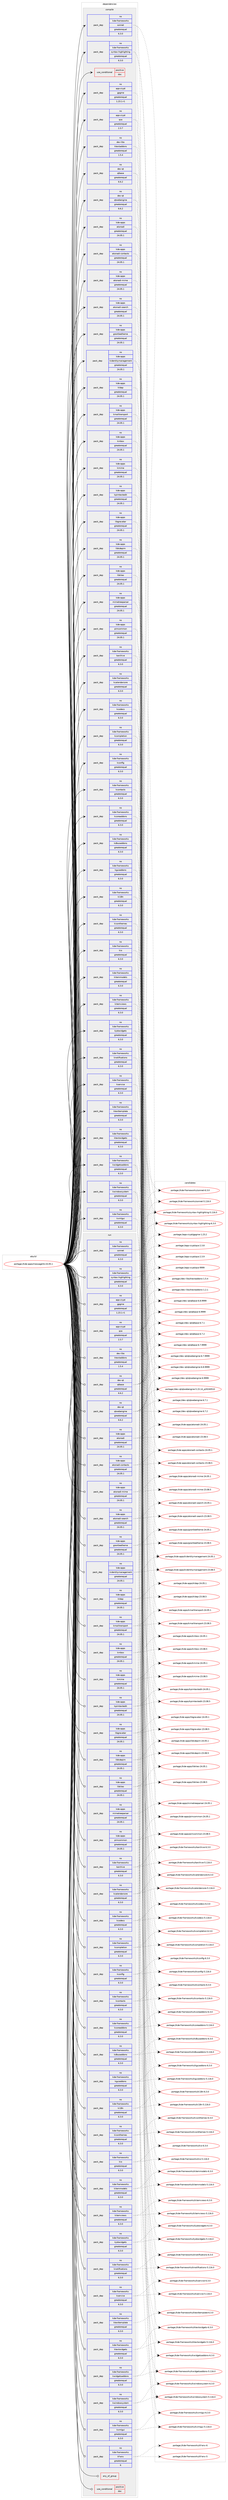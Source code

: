 digraph prolog {

# *************
# Graph options
# *************

newrank=true;
concentrate=true;
compound=true;
graph [rankdir=LR,fontname=Helvetica,fontsize=10,ranksep=1.5];#, ranksep=2.5, nodesep=0.2];
edge  [arrowhead=vee];
node  [fontname=Helvetica,fontsize=10];

# **********
# The ebuild
# **********

subgraph cluster_leftcol {
color=gray;
rank=same;
label=<<i>ebuild</i>>;
id [label="portage://kde-apps/messagelib-24.05.1", color=red, width=4, href="../kde-apps/messagelib-24.05.1.svg"];
}

# ****************
# The dependencies
# ****************

subgraph cluster_midcol {
color=gray;
label=<<i>dependencies</i>>;
subgraph cluster_compile {
fillcolor="#eeeeee";
style=filled;
label=<<i>compile</i>>;
subgraph cond66071 {
dependency134429 [label=<<TABLE BORDER="0" CELLBORDER="1" CELLSPACING="0" CELLPADDING="4"><TR><TD ROWSPAN="3" CELLPADDING="10">use_conditional</TD></TR><TR><TD>positive</TD></TR><TR><TD>doc</TD></TR></TABLE>>, shape=none, color=red];
# *** BEGIN UNKNOWN DEPENDENCY TYPE (TODO) ***
# dependency134429 -> package_dependency(portage://kde-apps/messagelib-24.05.1,install,no,dev-qt,qt-docs,none,[,,],[slot(6)],[])
# *** END UNKNOWN DEPENDENCY TYPE (TODO) ***

}
id:e -> dependency134429:w [weight=20,style="solid",arrowhead="vee"];
subgraph pack66402 {
dependency134430 [label=<<TABLE BORDER="0" CELLBORDER="1" CELLSPACING="0" CELLPADDING="4" WIDTH="220"><TR><TD ROWSPAN="6" CELLPADDING="30">pack_dep</TD></TR><TR><TD WIDTH="110">no</TD></TR><TR><TD>app-crypt</TD></TR><TR><TD>gpgme</TD></TR><TR><TD>greaterequal</TD></TR><TR><TD>1.23.1-r1</TD></TR></TABLE>>, shape=none, color=blue];
}
id:e -> dependency134430:w [weight=20,style="solid",arrowhead="vee"];
subgraph pack66403 {
dependency134431 [label=<<TABLE BORDER="0" CELLBORDER="1" CELLSPACING="0" CELLPADDING="4" WIDTH="220"><TR><TD ROWSPAN="6" CELLPADDING="30">pack_dep</TD></TR><TR><TD WIDTH="110">no</TD></TR><TR><TD>app-crypt</TD></TR><TR><TD>qca</TD></TR><TR><TD>greaterequal</TD></TR><TR><TD>2.3.7</TD></TR></TABLE>>, shape=none, color=blue];
}
id:e -> dependency134431:w [weight=20,style="solid",arrowhead="vee"];
subgraph pack66404 {
dependency134432 [label=<<TABLE BORDER="0" CELLBORDER="1" CELLSPACING="0" CELLPADDING="4" WIDTH="220"><TR><TD ROWSPAN="6" CELLPADDING="30">pack_dep</TD></TR><TR><TD WIDTH="110">no</TD></TR><TR><TD>dev-libs</TD></TR><TR><TD>ktextaddons</TD></TR><TR><TD>greaterequal</TD></TR><TR><TD>1.5.4</TD></TR></TABLE>>, shape=none, color=blue];
}
id:e -> dependency134432:w [weight=20,style="solid",arrowhead="vee"];
subgraph pack66405 {
dependency134433 [label=<<TABLE BORDER="0" CELLBORDER="1" CELLSPACING="0" CELLPADDING="4" WIDTH="220"><TR><TD ROWSPAN="6" CELLPADDING="30">pack_dep</TD></TR><TR><TD WIDTH="110">no</TD></TR><TR><TD>dev-qt</TD></TR><TR><TD>qtbase</TD></TR><TR><TD>greaterequal</TD></TR><TR><TD>6.6.2</TD></TR></TABLE>>, shape=none, color=blue];
}
id:e -> dependency134433:w [weight=20,style="solid",arrowhead="vee"];
# *** BEGIN UNKNOWN DEPENDENCY TYPE (TODO) ***
# id -> package_dependency(portage://kde-apps/messagelib-24.05.1,install,no,dev-qt,qtbase,none,[,,],[slot(6)],[])
# *** END UNKNOWN DEPENDENCY TYPE (TODO) ***

subgraph pack66406 {
dependency134434 [label=<<TABLE BORDER="0" CELLBORDER="1" CELLSPACING="0" CELLPADDING="4" WIDTH="220"><TR><TD ROWSPAN="6" CELLPADDING="30">pack_dep</TD></TR><TR><TD WIDTH="110">no</TD></TR><TR><TD>dev-qt</TD></TR><TR><TD>qtwebengine</TD></TR><TR><TD>greaterequal</TD></TR><TR><TD>6.6.2</TD></TR></TABLE>>, shape=none, color=blue];
}
id:e -> dependency134434:w [weight=20,style="solid",arrowhead="vee"];
subgraph pack66407 {
dependency134435 [label=<<TABLE BORDER="0" CELLBORDER="1" CELLSPACING="0" CELLPADDING="4" WIDTH="220"><TR><TD ROWSPAN="6" CELLPADDING="30">pack_dep</TD></TR><TR><TD WIDTH="110">no</TD></TR><TR><TD>kde-apps</TD></TR><TR><TD>akonadi</TD></TR><TR><TD>greaterequal</TD></TR><TR><TD>24.05.1</TD></TR></TABLE>>, shape=none, color=blue];
}
id:e -> dependency134435:w [weight=20,style="solid",arrowhead="vee"];
subgraph pack66408 {
dependency134436 [label=<<TABLE BORDER="0" CELLBORDER="1" CELLSPACING="0" CELLPADDING="4" WIDTH="220"><TR><TD ROWSPAN="6" CELLPADDING="30">pack_dep</TD></TR><TR><TD WIDTH="110">no</TD></TR><TR><TD>kde-apps</TD></TR><TR><TD>akonadi-contacts</TD></TR><TR><TD>greaterequal</TD></TR><TR><TD>24.05.1</TD></TR></TABLE>>, shape=none, color=blue];
}
id:e -> dependency134436:w [weight=20,style="solid",arrowhead="vee"];
subgraph pack66409 {
dependency134437 [label=<<TABLE BORDER="0" CELLBORDER="1" CELLSPACING="0" CELLPADDING="4" WIDTH="220"><TR><TD ROWSPAN="6" CELLPADDING="30">pack_dep</TD></TR><TR><TD WIDTH="110">no</TD></TR><TR><TD>kde-apps</TD></TR><TR><TD>akonadi-mime</TD></TR><TR><TD>greaterequal</TD></TR><TR><TD>24.05.1</TD></TR></TABLE>>, shape=none, color=blue];
}
id:e -> dependency134437:w [weight=20,style="solid",arrowhead="vee"];
subgraph pack66410 {
dependency134438 [label=<<TABLE BORDER="0" CELLBORDER="1" CELLSPACING="0" CELLPADDING="4" WIDTH="220"><TR><TD ROWSPAN="6" CELLPADDING="30">pack_dep</TD></TR><TR><TD WIDTH="110">no</TD></TR><TR><TD>kde-apps</TD></TR><TR><TD>akonadi-search</TD></TR><TR><TD>greaterequal</TD></TR><TR><TD>24.05.1</TD></TR></TABLE>>, shape=none, color=blue];
}
id:e -> dependency134438:w [weight=20,style="solid",arrowhead="vee"];
subgraph pack66411 {
dependency134439 [label=<<TABLE BORDER="0" CELLBORDER="1" CELLSPACING="0" CELLPADDING="4" WIDTH="220"><TR><TD ROWSPAN="6" CELLPADDING="30">pack_dep</TD></TR><TR><TD WIDTH="110">no</TD></TR><TR><TD>kde-apps</TD></TR><TR><TD>grantleetheme</TD></TR><TR><TD>greaterequal</TD></TR><TR><TD>24.05.1</TD></TR></TABLE>>, shape=none, color=blue];
}
id:e -> dependency134439:w [weight=20,style="solid",arrowhead="vee"];
subgraph pack66412 {
dependency134440 [label=<<TABLE BORDER="0" CELLBORDER="1" CELLSPACING="0" CELLPADDING="4" WIDTH="220"><TR><TD ROWSPAN="6" CELLPADDING="30">pack_dep</TD></TR><TR><TD WIDTH="110">no</TD></TR><TR><TD>kde-apps</TD></TR><TR><TD>kidentitymanagement</TD></TR><TR><TD>greaterequal</TD></TR><TR><TD>24.05.1</TD></TR></TABLE>>, shape=none, color=blue];
}
id:e -> dependency134440:w [weight=20,style="solid",arrowhead="vee"];
subgraph pack66413 {
dependency134441 [label=<<TABLE BORDER="0" CELLBORDER="1" CELLSPACING="0" CELLPADDING="4" WIDTH="220"><TR><TD ROWSPAN="6" CELLPADDING="30">pack_dep</TD></TR><TR><TD WIDTH="110">no</TD></TR><TR><TD>kde-apps</TD></TR><TR><TD>kldap</TD></TR><TR><TD>greaterequal</TD></TR><TR><TD>24.05.1</TD></TR></TABLE>>, shape=none, color=blue];
}
id:e -> dependency134441:w [weight=20,style="solid",arrowhead="vee"];
subgraph pack66414 {
dependency134442 [label=<<TABLE BORDER="0" CELLBORDER="1" CELLSPACING="0" CELLPADDING="4" WIDTH="220"><TR><TD ROWSPAN="6" CELLPADDING="30">pack_dep</TD></TR><TR><TD WIDTH="110">no</TD></TR><TR><TD>kde-apps</TD></TR><TR><TD>kmailtransport</TD></TR><TR><TD>greaterequal</TD></TR><TR><TD>24.05.1</TD></TR></TABLE>>, shape=none, color=blue];
}
id:e -> dependency134442:w [weight=20,style="solid",arrowhead="vee"];
subgraph pack66415 {
dependency134443 [label=<<TABLE BORDER="0" CELLBORDER="1" CELLSPACING="0" CELLPADDING="4" WIDTH="220"><TR><TD ROWSPAN="6" CELLPADDING="30">pack_dep</TD></TR><TR><TD WIDTH="110">no</TD></TR><TR><TD>kde-apps</TD></TR><TR><TD>kmbox</TD></TR><TR><TD>greaterequal</TD></TR><TR><TD>24.05.1</TD></TR></TABLE>>, shape=none, color=blue];
}
id:e -> dependency134443:w [weight=20,style="solid",arrowhead="vee"];
subgraph pack66416 {
dependency134444 [label=<<TABLE BORDER="0" CELLBORDER="1" CELLSPACING="0" CELLPADDING="4" WIDTH="220"><TR><TD ROWSPAN="6" CELLPADDING="30">pack_dep</TD></TR><TR><TD WIDTH="110">no</TD></TR><TR><TD>kde-apps</TD></TR><TR><TD>kmime</TD></TR><TR><TD>greaterequal</TD></TR><TR><TD>24.05.1</TD></TR></TABLE>>, shape=none, color=blue];
}
id:e -> dependency134444:w [weight=20,style="solid",arrowhead="vee"];
subgraph pack66417 {
dependency134445 [label=<<TABLE BORDER="0" CELLBORDER="1" CELLSPACING="0" CELLPADDING="4" WIDTH="220"><TR><TD ROWSPAN="6" CELLPADDING="30">pack_dep</TD></TR><TR><TD WIDTH="110">no</TD></TR><TR><TD>kde-apps</TD></TR><TR><TD>kpimtextedit</TD></TR><TR><TD>greaterequal</TD></TR><TR><TD>24.05.1</TD></TR></TABLE>>, shape=none, color=blue];
}
id:e -> dependency134445:w [weight=20,style="solid",arrowhead="vee"];
subgraph pack66418 {
dependency134446 [label=<<TABLE BORDER="0" CELLBORDER="1" CELLSPACING="0" CELLPADDING="4" WIDTH="220"><TR><TD ROWSPAN="6" CELLPADDING="30">pack_dep</TD></TR><TR><TD WIDTH="110">no</TD></TR><TR><TD>kde-apps</TD></TR><TR><TD>libgravatar</TD></TR><TR><TD>greaterequal</TD></TR><TR><TD>24.05.1</TD></TR></TABLE>>, shape=none, color=blue];
}
id:e -> dependency134446:w [weight=20,style="solid",arrowhead="vee"];
subgraph pack66419 {
dependency134447 [label=<<TABLE BORDER="0" CELLBORDER="1" CELLSPACING="0" CELLPADDING="4" WIDTH="220"><TR><TD ROWSPAN="6" CELLPADDING="30">pack_dep</TD></TR><TR><TD WIDTH="110">no</TD></TR><TR><TD>kde-apps</TD></TR><TR><TD>libkdepim</TD></TR><TR><TD>greaterequal</TD></TR><TR><TD>24.05.1</TD></TR></TABLE>>, shape=none, color=blue];
}
id:e -> dependency134447:w [weight=20,style="solid",arrowhead="vee"];
subgraph pack66420 {
dependency134448 [label=<<TABLE BORDER="0" CELLBORDER="1" CELLSPACING="0" CELLPADDING="4" WIDTH="220"><TR><TD ROWSPAN="6" CELLPADDING="30">pack_dep</TD></TR><TR><TD WIDTH="110">no</TD></TR><TR><TD>kde-apps</TD></TR><TR><TD>libkleo</TD></TR><TR><TD>greaterequal</TD></TR><TR><TD>24.05.1</TD></TR></TABLE>>, shape=none, color=blue];
}
id:e -> dependency134448:w [weight=20,style="solid",arrowhead="vee"];
subgraph pack66421 {
dependency134449 [label=<<TABLE BORDER="0" CELLBORDER="1" CELLSPACING="0" CELLPADDING="4" WIDTH="220"><TR><TD ROWSPAN="6" CELLPADDING="30">pack_dep</TD></TR><TR><TD WIDTH="110">no</TD></TR><TR><TD>kde-apps</TD></TR><TR><TD>mimetreeparser</TD></TR><TR><TD>greaterequal</TD></TR><TR><TD>24.05.1</TD></TR></TABLE>>, shape=none, color=blue];
}
id:e -> dependency134449:w [weight=20,style="solid",arrowhead="vee"];
subgraph pack66422 {
dependency134450 [label=<<TABLE BORDER="0" CELLBORDER="1" CELLSPACING="0" CELLPADDING="4" WIDTH="220"><TR><TD ROWSPAN="6" CELLPADDING="30">pack_dep</TD></TR><TR><TD WIDTH="110">no</TD></TR><TR><TD>kde-apps</TD></TR><TR><TD>pimcommon</TD></TR><TR><TD>greaterequal</TD></TR><TR><TD>24.05.1</TD></TR></TABLE>>, shape=none, color=blue];
}
id:e -> dependency134450:w [weight=20,style="solid",arrowhead="vee"];
subgraph pack66423 {
dependency134451 [label=<<TABLE BORDER="0" CELLBORDER="1" CELLSPACING="0" CELLPADDING="4" WIDTH="220"><TR><TD ROWSPAN="6" CELLPADDING="30">pack_dep</TD></TR><TR><TD WIDTH="110">no</TD></TR><TR><TD>kde-frameworks</TD></TR><TR><TD>karchive</TD></TR><TR><TD>greaterequal</TD></TR><TR><TD>6.3.0</TD></TR></TABLE>>, shape=none, color=blue];
}
id:e -> dependency134451:w [weight=20,style="solid",arrowhead="vee"];
subgraph pack66424 {
dependency134452 [label=<<TABLE BORDER="0" CELLBORDER="1" CELLSPACING="0" CELLPADDING="4" WIDTH="220"><TR><TD ROWSPAN="6" CELLPADDING="30">pack_dep</TD></TR><TR><TD WIDTH="110">no</TD></TR><TR><TD>kde-frameworks</TD></TR><TR><TD>kcalendarcore</TD></TR><TR><TD>greaterequal</TD></TR><TR><TD>6.3.0</TD></TR></TABLE>>, shape=none, color=blue];
}
id:e -> dependency134452:w [weight=20,style="solid",arrowhead="vee"];
subgraph pack66425 {
dependency134453 [label=<<TABLE BORDER="0" CELLBORDER="1" CELLSPACING="0" CELLPADDING="4" WIDTH="220"><TR><TD ROWSPAN="6" CELLPADDING="30">pack_dep</TD></TR><TR><TD WIDTH="110">no</TD></TR><TR><TD>kde-frameworks</TD></TR><TR><TD>kcodecs</TD></TR><TR><TD>greaterequal</TD></TR><TR><TD>6.3.0</TD></TR></TABLE>>, shape=none, color=blue];
}
id:e -> dependency134453:w [weight=20,style="solid",arrowhead="vee"];
subgraph pack66426 {
dependency134454 [label=<<TABLE BORDER="0" CELLBORDER="1" CELLSPACING="0" CELLPADDING="4" WIDTH="220"><TR><TD ROWSPAN="6" CELLPADDING="30">pack_dep</TD></TR><TR><TD WIDTH="110">no</TD></TR><TR><TD>kde-frameworks</TD></TR><TR><TD>kcompletion</TD></TR><TR><TD>greaterequal</TD></TR><TR><TD>6.3.0</TD></TR></TABLE>>, shape=none, color=blue];
}
id:e -> dependency134454:w [weight=20,style="solid",arrowhead="vee"];
subgraph pack66427 {
dependency134455 [label=<<TABLE BORDER="0" CELLBORDER="1" CELLSPACING="0" CELLPADDING="4" WIDTH="220"><TR><TD ROWSPAN="6" CELLPADDING="30">pack_dep</TD></TR><TR><TD WIDTH="110">no</TD></TR><TR><TD>kde-frameworks</TD></TR><TR><TD>kconfig</TD></TR><TR><TD>greaterequal</TD></TR><TR><TD>6.3.0</TD></TR></TABLE>>, shape=none, color=blue];
}
id:e -> dependency134455:w [weight=20,style="solid",arrowhead="vee"];
subgraph pack66428 {
dependency134456 [label=<<TABLE BORDER="0" CELLBORDER="1" CELLSPACING="0" CELLPADDING="4" WIDTH="220"><TR><TD ROWSPAN="6" CELLPADDING="30">pack_dep</TD></TR><TR><TD WIDTH="110">no</TD></TR><TR><TD>kde-frameworks</TD></TR><TR><TD>kcontacts</TD></TR><TR><TD>greaterequal</TD></TR><TR><TD>6.3.0</TD></TR></TABLE>>, shape=none, color=blue];
}
id:e -> dependency134456:w [weight=20,style="solid",arrowhead="vee"];
subgraph pack66429 {
dependency134457 [label=<<TABLE BORDER="0" CELLBORDER="1" CELLSPACING="0" CELLPADDING="4" WIDTH="220"><TR><TD ROWSPAN="6" CELLPADDING="30">pack_dep</TD></TR><TR><TD WIDTH="110">no</TD></TR><TR><TD>kde-frameworks</TD></TR><TR><TD>kcoreaddons</TD></TR><TR><TD>greaterequal</TD></TR><TR><TD>6.3.0</TD></TR></TABLE>>, shape=none, color=blue];
}
id:e -> dependency134457:w [weight=20,style="solid",arrowhead="vee"];
subgraph pack66430 {
dependency134458 [label=<<TABLE BORDER="0" CELLBORDER="1" CELLSPACING="0" CELLPADDING="4" WIDTH="220"><TR><TD ROWSPAN="6" CELLPADDING="30">pack_dep</TD></TR><TR><TD WIDTH="110">no</TD></TR><TR><TD>kde-frameworks</TD></TR><TR><TD>kdbusaddons</TD></TR><TR><TD>greaterequal</TD></TR><TR><TD>6.3.0</TD></TR></TABLE>>, shape=none, color=blue];
}
id:e -> dependency134458:w [weight=20,style="solid",arrowhead="vee"];
subgraph pack66431 {
dependency134459 [label=<<TABLE BORDER="0" CELLBORDER="1" CELLSPACING="0" CELLPADDING="4" WIDTH="220"><TR><TD ROWSPAN="6" CELLPADDING="30">pack_dep</TD></TR><TR><TD WIDTH="110">no</TD></TR><TR><TD>kde-frameworks</TD></TR><TR><TD>kguiaddons</TD></TR><TR><TD>greaterequal</TD></TR><TR><TD>6.3.0</TD></TR></TABLE>>, shape=none, color=blue];
}
id:e -> dependency134459:w [weight=20,style="solid",arrowhead="vee"];
subgraph pack66432 {
dependency134460 [label=<<TABLE BORDER="0" CELLBORDER="1" CELLSPACING="0" CELLPADDING="4" WIDTH="220"><TR><TD ROWSPAN="6" CELLPADDING="30">pack_dep</TD></TR><TR><TD WIDTH="110">no</TD></TR><TR><TD>kde-frameworks</TD></TR><TR><TD>ki18n</TD></TR><TR><TD>greaterequal</TD></TR><TR><TD>6.3.0</TD></TR></TABLE>>, shape=none, color=blue];
}
id:e -> dependency134460:w [weight=20,style="solid",arrowhead="vee"];
subgraph pack66433 {
dependency134461 [label=<<TABLE BORDER="0" CELLBORDER="1" CELLSPACING="0" CELLPADDING="4" WIDTH="220"><TR><TD ROWSPAN="6" CELLPADDING="30">pack_dep</TD></TR><TR><TD WIDTH="110">no</TD></TR><TR><TD>kde-frameworks</TD></TR><TR><TD>kiconthemes</TD></TR><TR><TD>greaterequal</TD></TR><TR><TD>6.3.0</TD></TR></TABLE>>, shape=none, color=blue];
}
id:e -> dependency134461:w [weight=20,style="solid",arrowhead="vee"];
subgraph pack66434 {
dependency134462 [label=<<TABLE BORDER="0" CELLBORDER="1" CELLSPACING="0" CELLPADDING="4" WIDTH="220"><TR><TD ROWSPAN="6" CELLPADDING="30">pack_dep</TD></TR><TR><TD WIDTH="110">no</TD></TR><TR><TD>kde-frameworks</TD></TR><TR><TD>kio</TD></TR><TR><TD>greaterequal</TD></TR><TR><TD>6.3.0</TD></TR></TABLE>>, shape=none, color=blue];
}
id:e -> dependency134462:w [weight=20,style="solid",arrowhead="vee"];
subgraph pack66435 {
dependency134463 [label=<<TABLE BORDER="0" CELLBORDER="1" CELLSPACING="0" CELLPADDING="4" WIDTH="220"><TR><TD ROWSPAN="6" CELLPADDING="30">pack_dep</TD></TR><TR><TD WIDTH="110">no</TD></TR><TR><TD>kde-frameworks</TD></TR><TR><TD>kitemmodels</TD></TR><TR><TD>greaterequal</TD></TR><TR><TD>6.3.0</TD></TR></TABLE>>, shape=none, color=blue];
}
id:e -> dependency134463:w [weight=20,style="solid",arrowhead="vee"];
subgraph pack66436 {
dependency134464 [label=<<TABLE BORDER="0" CELLBORDER="1" CELLSPACING="0" CELLPADDING="4" WIDTH="220"><TR><TD ROWSPAN="6" CELLPADDING="30">pack_dep</TD></TR><TR><TD WIDTH="110">no</TD></TR><TR><TD>kde-frameworks</TD></TR><TR><TD>kitemviews</TD></TR><TR><TD>greaterequal</TD></TR><TR><TD>6.3.0</TD></TR></TABLE>>, shape=none, color=blue];
}
id:e -> dependency134464:w [weight=20,style="solid",arrowhead="vee"];
subgraph pack66437 {
dependency134465 [label=<<TABLE BORDER="0" CELLBORDER="1" CELLSPACING="0" CELLPADDING="4" WIDTH="220"><TR><TD ROWSPAN="6" CELLPADDING="30">pack_dep</TD></TR><TR><TD WIDTH="110">no</TD></TR><TR><TD>kde-frameworks</TD></TR><TR><TD>kjobwidgets</TD></TR><TR><TD>greaterequal</TD></TR><TR><TD>6.3.0</TD></TR></TABLE>>, shape=none, color=blue];
}
id:e -> dependency134465:w [weight=20,style="solid",arrowhead="vee"];
subgraph pack66438 {
dependency134466 [label=<<TABLE BORDER="0" CELLBORDER="1" CELLSPACING="0" CELLPADDING="4" WIDTH="220"><TR><TD ROWSPAN="6" CELLPADDING="30">pack_dep</TD></TR><TR><TD WIDTH="110">no</TD></TR><TR><TD>kde-frameworks</TD></TR><TR><TD>knotifications</TD></TR><TR><TD>greaterequal</TD></TR><TR><TD>6.3.0</TD></TR></TABLE>>, shape=none, color=blue];
}
id:e -> dependency134466:w [weight=20,style="solid",arrowhead="vee"];
subgraph pack66439 {
dependency134467 [label=<<TABLE BORDER="0" CELLBORDER="1" CELLSPACING="0" CELLPADDING="4" WIDTH="220"><TR><TD ROWSPAN="6" CELLPADDING="30">pack_dep</TD></TR><TR><TD WIDTH="110">no</TD></TR><TR><TD>kde-frameworks</TD></TR><TR><TD>kservice</TD></TR><TR><TD>greaterequal</TD></TR><TR><TD>6.3.0</TD></TR></TABLE>>, shape=none, color=blue];
}
id:e -> dependency134467:w [weight=20,style="solid",arrowhead="vee"];
subgraph pack66440 {
dependency134468 [label=<<TABLE BORDER="0" CELLBORDER="1" CELLSPACING="0" CELLPADDING="4" WIDTH="220"><TR><TD ROWSPAN="6" CELLPADDING="30">pack_dep</TD></TR><TR><TD WIDTH="110">no</TD></TR><TR><TD>kde-frameworks</TD></TR><TR><TD>ktexttemplate</TD></TR><TR><TD>greaterequal</TD></TR><TR><TD>6.3.0</TD></TR></TABLE>>, shape=none, color=blue];
}
id:e -> dependency134468:w [weight=20,style="solid",arrowhead="vee"];
subgraph pack66441 {
dependency134469 [label=<<TABLE BORDER="0" CELLBORDER="1" CELLSPACING="0" CELLPADDING="4" WIDTH="220"><TR><TD ROWSPAN="6" CELLPADDING="30">pack_dep</TD></TR><TR><TD WIDTH="110">no</TD></TR><TR><TD>kde-frameworks</TD></TR><TR><TD>ktextwidgets</TD></TR><TR><TD>greaterequal</TD></TR><TR><TD>6.3.0</TD></TR></TABLE>>, shape=none, color=blue];
}
id:e -> dependency134469:w [weight=20,style="solid",arrowhead="vee"];
subgraph pack66442 {
dependency134470 [label=<<TABLE BORDER="0" CELLBORDER="1" CELLSPACING="0" CELLPADDING="4" WIDTH="220"><TR><TD ROWSPAN="6" CELLPADDING="30">pack_dep</TD></TR><TR><TD WIDTH="110">no</TD></TR><TR><TD>kde-frameworks</TD></TR><TR><TD>kwidgetsaddons</TD></TR><TR><TD>greaterequal</TD></TR><TR><TD>6.3.0</TD></TR></TABLE>>, shape=none, color=blue];
}
id:e -> dependency134470:w [weight=20,style="solid",arrowhead="vee"];
subgraph pack66443 {
dependency134471 [label=<<TABLE BORDER="0" CELLBORDER="1" CELLSPACING="0" CELLPADDING="4" WIDTH="220"><TR><TD ROWSPAN="6" CELLPADDING="30">pack_dep</TD></TR><TR><TD WIDTH="110">no</TD></TR><TR><TD>kde-frameworks</TD></TR><TR><TD>kwindowsystem</TD></TR><TR><TD>greaterequal</TD></TR><TR><TD>6.3.0</TD></TR></TABLE>>, shape=none, color=blue];
}
id:e -> dependency134471:w [weight=20,style="solid",arrowhead="vee"];
subgraph pack66444 {
dependency134472 [label=<<TABLE BORDER="0" CELLBORDER="1" CELLSPACING="0" CELLPADDING="4" WIDTH="220"><TR><TD ROWSPAN="6" CELLPADDING="30">pack_dep</TD></TR><TR><TD WIDTH="110">no</TD></TR><TR><TD>kde-frameworks</TD></TR><TR><TD>kxmlgui</TD></TR><TR><TD>greaterequal</TD></TR><TR><TD>6.3.0</TD></TR></TABLE>>, shape=none, color=blue];
}
id:e -> dependency134472:w [weight=20,style="solid",arrowhead="vee"];
subgraph pack66445 {
dependency134473 [label=<<TABLE BORDER="0" CELLBORDER="1" CELLSPACING="0" CELLPADDING="4" WIDTH="220"><TR><TD ROWSPAN="6" CELLPADDING="30">pack_dep</TD></TR><TR><TD WIDTH="110">no</TD></TR><TR><TD>kde-frameworks</TD></TR><TR><TD>sonnet</TD></TR><TR><TD>greaterequal</TD></TR><TR><TD>6.3.0</TD></TR></TABLE>>, shape=none, color=blue];
}
id:e -> dependency134473:w [weight=20,style="solid",arrowhead="vee"];
subgraph pack66446 {
dependency134474 [label=<<TABLE BORDER="0" CELLBORDER="1" CELLSPACING="0" CELLPADDING="4" WIDTH="220"><TR><TD ROWSPAN="6" CELLPADDING="30">pack_dep</TD></TR><TR><TD WIDTH="110">no</TD></TR><TR><TD>kde-frameworks</TD></TR><TR><TD>syntax-highlighting</TD></TR><TR><TD>greaterequal</TD></TR><TR><TD>6.3.0</TD></TR></TABLE>>, shape=none, color=blue];
}
id:e -> dependency134474:w [weight=20,style="solid",arrowhead="vee"];
}
subgraph cluster_compileandrun {
fillcolor="#eeeeee";
style=filled;
label=<<i>compile and run</i>>;
}
subgraph cluster_run {
fillcolor="#eeeeee";
style=filled;
label=<<i>run</i>>;
subgraph any1804 {
dependency134475 [label=<<TABLE BORDER="0" CELLBORDER="1" CELLSPACING="0" CELLPADDING="4"><TR><TD CELLPADDING="10">any_of_group</TD></TR></TABLE>>, shape=none, color=red];# *** BEGIN UNKNOWN DEPENDENCY TYPE (TODO) ***
# dependency134475 -> package_dependency(portage://kde-apps/messagelib-24.05.1,run,no,kde-frameworks,breeze-icons,none,[,,],any_different_slot,[])
# *** END UNKNOWN DEPENDENCY TYPE (TODO) ***

# *** BEGIN UNKNOWN DEPENDENCY TYPE (TODO) ***
# dependency134475 -> package_dependency(portage://kde-apps/messagelib-24.05.1,run,no,kde-frameworks,oxygen-icons,none,[,,],any_different_slot,[])
# *** END UNKNOWN DEPENDENCY TYPE (TODO) ***

}
id:e -> dependency134475:w [weight=20,style="solid",arrowhead="odot"];
subgraph cond66072 {
dependency134476 [label=<<TABLE BORDER="0" CELLBORDER="1" CELLSPACING="0" CELLPADDING="4"><TR><TD ROWSPAN="3" CELLPADDING="10">use_conditional</TD></TR><TR><TD>positive</TD></TR><TR><TD>doc</TD></TR></TABLE>>, shape=none, color=red];
# *** BEGIN UNKNOWN DEPENDENCY TYPE (TODO) ***
# dependency134476 -> package_dependency(portage://kde-apps/messagelib-24.05.1,run,no,dev-qt,qt-docs,none,[,,],[slot(6)],[])
# *** END UNKNOWN DEPENDENCY TYPE (TODO) ***

}
id:e -> dependency134476:w [weight=20,style="solid",arrowhead="odot"];
subgraph pack66447 {
dependency134477 [label=<<TABLE BORDER="0" CELLBORDER="1" CELLSPACING="0" CELLPADDING="4" WIDTH="220"><TR><TD ROWSPAN="6" CELLPADDING="30">pack_dep</TD></TR><TR><TD WIDTH="110">no</TD></TR><TR><TD>app-crypt</TD></TR><TR><TD>gpgme</TD></TR><TR><TD>greaterequal</TD></TR><TR><TD>1.23.1-r1</TD></TR></TABLE>>, shape=none, color=blue];
}
id:e -> dependency134477:w [weight=20,style="solid",arrowhead="odot"];
subgraph pack66448 {
dependency134478 [label=<<TABLE BORDER="0" CELLBORDER="1" CELLSPACING="0" CELLPADDING="4" WIDTH="220"><TR><TD ROWSPAN="6" CELLPADDING="30">pack_dep</TD></TR><TR><TD WIDTH="110">no</TD></TR><TR><TD>app-crypt</TD></TR><TR><TD>qca</TD></TR><TR><TD>greaterequal</TD></TR><TR><TD>2.3.7</TD></TR></TABLE>>, shape=none, color=blue];
}
id:e -> dependency134478:w [weight=20,style="solid",arrowhead="odot"];
subgraph pack66449 {
dependency134479 [label=<<TABLE BORDER="0" CELLBORDER="1" CELLSPACING="0" CELLPADDING="4" WIDTH="220"><TR><TD ROWSPAN="6" CELLPADDING="30">pack_dep</TD></TR><TR><TD WIDTH="110">no</TD></TR><TR><TD>dev-libs</TD></TR><TR><TD>ktextaddons</TD></TR><TR><TD>greaterequal</TD></TR><TR><TD>1.5.4</TD></TR></TABLE>>, shape=none, color=blue];
}
id:e -> dependency134479:w [weight=20,style="solid",arrowhead="odot"];
subgraph pack66450 {
dependency134480 [label=<<TABLE BORDER="0" CELLBORDER="1" CELLSPACING="0" CELLPADDING="4" WIDTH="220"><TR><TD ROWSPAN="6" CELLPADDING="30">pack_dep</TD></TR><TR><TD WIDTH="110">no</TD></TR><TR><TD>dev-qt</TD></TR><TR><TD>qtbase</TD></TR><TR><TD>greaterequal</TD></TR><TR><TD>6.6.2</TD></TR></TABLE>>, shape=none, color=blue];
}
id:e -> dependency134480:w [weight=20,style="solid",arrowhead="odot"];
# *** BEGIN UNKNOWN DEPENDENCY TYPE (TODO) ***
# id -> package_dependency(portage://kde-apps/messagelib-24.05.1,run,no,dev-qt,qtbase,none,[,,],[slot(6)],[])
# *** END UNKNOWN DEPENDENCY TYPE (TODO) ***

subgraph pack66451 {
dependency134481 [label=<<TABLE BORDER="0" CELLBORDER="1" CELLSPACING="0" CELLPADDING="4" WIDTH="220"><TR><TD ROWSPAN="6" CELLPADDING="30">pack_dep</TD></TR><TR><TD WIDTH="110">no</TD></TR><TR><TD>dev-qt</TD></TR><TR><TD>qtwebengine</TD></TR><TR><TD>greaterequal</TD></TR><TR><TD>6.6.2</TD></TR></TABLE>>, shape=none, color=blue];
}
id:e -> dependency134481:w [weight=20,style="solid",arrowhead="odot"];
subgraph pack66452 {
dependency134482 [label=<<TABLE BORDER="0" CELLBORDER="1" CELLSPACING="0" CELLPADDING="4" WIDTH="220"><TR><TD ROWSPAN="6" CELLPADDING="30">pack_dep</TD></TR><TR><TD WIDTH="110">no</TD></TR><TR><TD>kde-apps</TD></TR><TR><TD>akonadi</TD></TR><TR><TD>greaterequal</TD></TR><TR><TD>24.05.1</TD></TR></TABLE>>, shape=none, color=blue];
}
id:e -> dependency134482:w [weight=20,style="solid",arrowhead="odot"];
subgraph pack66453 {
dependency134483 [label=<<TABLE BORDER="0" CELLBORDER="1" CELLSPACING="0" CELLPADDING="4" WIDTH="220"><TR><TD ROWSPAN="6" CELLPADDING="30">pack_dep</TD></TR><TR><TD WIDTH="110">no</TD></TR><TR><TD>kde-apps</TD></TR><TR><TD>akonadi-contacts</TD></TR><TR><TD>greaterequal</TD></TR><TR><TD>24.05.1</TD></TR></TABLE>>, shape=none, color=blue];
}
id:e -> dependency134483:w [weight=20,style="solid",arrowhead="odot"];
subgraph pack66454 {
dependency134484 [label=<<TABLE BORDER="0" CELLBORDER="1" CELLSPACING="0" CELLPADDING="4" WIDTH="220"><TR><TD ROWSPAN="6" CELLPADDING="30">pack_dep</TD></TR><TR><TD WIDTH="110">no</TD></TR><TR><TD>kde-apps</TD></TR><TR><TD>akonadi-mime</TD></TR><TR><TD>greaterequal</TD></TR><TR><TD>24.05.1</TD></TR></TABLE>>, shape=none, color=blue];
}
id:e -> dependency134484:w [weight=20,style="solid",arrowhead="odot"];
subgraph pack66455 {
dependency134485 [label=<<TABLE BORDER="0" CELLBORDER="1" CELLSPACING="0" CELLPADDING="4" WIDTH="220"><TR><TD ROWSPAN="6" CELLPADDING="30">pack_dep</TD></TR><TR><TD WIDTH="110">no</TD></TR><TR><TD>kde-apps</TD></TR><TR><TD>akonadi-search</TD></TR><TR><TD>greaterequal</TD></TR><TR><TD>24.05.1</TD></TR></TABLE>>, shape=none, color=blue];
}
id:e -> dependency134485:w [weight=20,style="solid",arrowhead="odot"];
subgraph pack66456 {
dependency134486 [label=<<TABLE BORDER="0" CELLBORDER="1" CELLSPACING="0" CELLPADDING="4" WIDTH="220"><TR><TD ROWSPAN="6" CELLPADDING="30">pack_dep</TD></TR><TR><TD WIDTH="110">no</TD></TR><TR><TD>kde-apps</TD></TR><TR><TD>grantleetheme</TD></TR><TR><TD>greaterequal</TD></TR><TR><TD>24.05.1</TD></TR></TABLE>>, shape=none, color=blue];
}
id:e -> dependency134486:w [weight=20,style="solid",arrowhead="odot"];
subgraph pack66457 {
dependency134487 [label=<<TABLE BORDER="0" CELLBORDER="1" CELLSPACING="0" CELLPADDING="4" WIDTH="220"><TR><TD ROWSPAN="6" CELLPADDING="30">pack_dep</TD></TR><TR><TD WIDTH="110">no</TD></TR><TR><TD>kde-apps</TD></TR><TR><TD>kidentitymanagement</TD></TR><TR><TD>greaterequal</TD></TR><TR><TD>24.05.1</TD></TR></TABLE>>, shape=none, color=blue];
}
id:e -> dependency134487:w [weight=20,style="solid",arrowhead="odot"];
subgraph pack66458 {
dependency134488 [label=<<TABLE BORDER="0" CELLBORDER="1" CELLSPACING="0" CELLPADDING="4" WIDTH="220"><TR><TD ROWSPAN="6" CELLPADDING="30">pack_dep</TD></TR><TR><TD WIDTH="110">no</TD></TR><TR><TD>kde-apps</TD></TR><TR><TD>kldap</TD></TR><TR><TD>greaterequal</TD></TR><TR><TD>24.05.1</TD></TR></TABLE>>, shape=none, color=blue];
}
id:e -> dependency134488:w [weight=20,style="solid",arrowhead="odot"];
subgraph pack66459 {
dependency134489 [label=<<TABLE BORDER="0" CELLBORDER="1" CELLSPACING="0" CELLPADDING="4" WIDTH="220"><TR><TD ROWSPAN="6" CELLPADDING="30">pack_dep</TD></TR><TR><TD WIDTH="110">no</TD></TR><TR><TD>kde-apps</TD></TR><TR><TD>kmailtransport</TD></TR><TR><TD>greaterequal</TD></TR><TR><TD>24.05.1</TD></TR></TABLE>>, shape=none, color=blue];
}
id:e -> dependency134489:w [weight=20,style="solid",arrowhead="odot"];
subgraph pack66460 {
dependency134490 [label=<<TABLE BORDER="0" CELLBORDER="1" CELLSPACING="0" CELLPADDING="4" WIDTH="220"><TR><TD ROWSPAN="6" CELLPADDING="30">pack_dep</TD></TR><TR><TD WIDTH="110">no</TD></TR><TR><TD>kde-apps</TD></TR><TR><TD>kmbox</TD></TR><TR><TD>greaterequal</TD></TR><TR><TD>24.05.1</TD></TR></TABLE>>, shape=none, color=blue];
}
id:e -> dependency134490:w [weight=20,style="solid",arrowhead="odot"];
subgraph pack66461 {
dependency134491 [label=<<TABLE BORDER="0" CELLBORDER="1" CELLSPACING="0" CELLPADDING="4" WIDTH="220"><TR><TD ROWSPAN="6" CELLPADDING="30">pack_dep</TD></TR><TR><TD WIDTH="110">no</TD></TR><TR><TD>kde-apps</TD></TR><TR><TD>kmime</TD></TR><TR><TD>greaterequal</TD></TR><TR><TD>24.05.1</TD></TR></TABLE>>, shape=none, color=blue];
}
id:e -> dependency134491:w [weight=20,style="solid",arrowhead="odot"];
subgraph pack66462 {
dependency134492 [label=<<TABLE BORDER="0" CELLBORDER="1" CELLSPACING="0" CELLPADDING="4" WIDTH="220"><TR><TD ROWSPAN="6" CELLPADDING="30">pack_dep</TD></TR><TR><TD WIDTH="110">no</TD></TR><TR><TD>kde-apps</TD></TR><TR><TD>kpimtextedit</TD></TR><TR><TD>greaterequal</TD></TR><TR><TD>24.05.1</TD></TR></TABLE>>, shape=none, color=blue];
}
id:e -> dependency134492:w [weight=20,style="solid",arrowhead="odot"];
subgraph pack66463 {
dependency134493 [label=<<TABLE BORDER="0" CELLBORDER="1" CELLSPACING="0" CELLPADDING="4" WIDTH="220"><TR><TD ROWSPAN="6" CELLPADDING="30">pack_dep</TD></TR><TR><TD WIDTH="110">no</TD></TR><TR><TD>kde-apps</TD></TR><TR><TD>libgravatar</TD></TR><TR><TD>greaterequal</TD></TR><TR><TD>24.05.1</TD></TR></TABLE>>, shape=none, color=blue];
}
id:e -> dependency134493:w [weight=20,style="solid",arrowhead="odot"];
subgraph pack66464 {
dependency134494 [label=<<TABLE BORDER="0" CELLBORDER="1" CELLSPACING="0" CELLPADDING="4" WIDTH="220"><TR><TD ROWSPAN="6" CELLPADDING="30">pack_dep</TD></TR><TR><TD WIDTH="110">no</TD></TR><TR><TD>kde-apps</TD></TR><TR><TD>libkdepim</TD></TR><TR><TD>greaterequal</TD></TR><TR><TD>24.05.1</TD></TR></TABLE>>, shape=none, color=blue];
}
id:e -> dependency134494:w [weight=20,style="solid",arrowhead="odot"];
subgraph pack66465 {
dependency134495 [label=<<TABLE BORDER="0" CELLBORDER="1" CELLSPACING="0" CELLPADDING="4" WIDTH="220"><TR><TD ROWSPAN="6" CELLPADDING="30">pack_dep</TD></TR><TR><TD WIDTH="110">no</TD></TR><TR><TD>kde-apps</TD></TR><TR><TD>libkleo</TD></TR><TR><TD>greaterequal</TD></TR><TR><TD>24.05.1</TD></TR></TABLE>>, shape=none, color=blue];
}
id:e -> dependency134495:w [weight=20,style="solid",arrowhead="odot"];
subgraph pack66466 {
dependency134496 [label=<<TABLE BORDER="0" CELLBORDER="1" CELLSPACING="0" CELLPADDING="4" WIDTH="220"><TR><TD ROWSPAN="6" CELLPADDING="30">pack_dep</TD></TR><TR><TD WIDTH="110">no</TD></TR><TR><TD>kde-apps</TD></TR><TR><TD>mimetreeparser</TD></TR><TR><TD>greaterequal</TD></TR><TR><TD>24.05.1</TD></TR></TABLE>>, shape=none, color=blue];
}
id:e -> dependency134496:w [weight=20,style="solid",arrowhead="odot"];
subgraph pack66467 {
dependency134497 [label=<<TABLE BORDER="0" CELLBORDER="1" CELLSPACING="0" CELLPADDING="4" WIDTH="220"><TR><TD ROWSPAN="6" CELLPADDING="30">pack_dep</TD></TR><TR><TD WIDTH="110">no</TD></TR><TR><TD>kde-apps</TD></TR><TR><TD>pimcommon</TD></TR><TR><TD>greaterequal</TD></TR><TR><TD>24.05.1</TD></TR></TABLE>>, shape=none, color=blue];
}
id:e -> dependency134497:w [weight=20,style="solid",arrowhead="odot"];
subgraph pack66468 {
dependency134498 [label=<<TABLE BORDER="0" CELLBORDER="1" CELLSPACING="0" CELLPADDING="4" WIDTH="220"><TR><TD ROWSPAN="6" CELLPADDING="30">pack_dep</TD></TR><TR><TD WIDTH="110">no</TD></TR><TR><TD>kde-frameworks</TD></TR><TR><TD>karchive</TD></TR><TR><TD>greaterequal</TD></TR><TR><TD>6.3.0</TD></TR></TABLE>>, shape=none, color=blue];
}
id:e -> dependency134498:w [weight=20,style="solid",arrowhead="odot"];
subgraph pack66469 {
dependency134499 [label=<<TABLE BORDER="0" CELLBORDER="1" CELLSPACING="0" CELLPADDING="4" WIDTH="220"><TR><TD ROWSPAN="6" CELLPADDING="30">pack_dep</TD></TR><TR><TD WIDTH="110">no</TD></TR><TR><TD>kde-frameworks</TD></TR><TR><TD>kcalendarcore</TD></TR><TR><TD>greaterequal</TD></TR><TR><TD>6.3.0</TD></TR></TABLE>>, shape=none, color=blue];
}
id:e -> dependency134499:w [weight=20,style="solid",arrowhead="odot"];
subgraph pack66470 {
dependency134500 [label=<<TABLE BORDER="0" CELLBORDER="1" CELLSPACING="0" CELLPADDING="4" WIDTH="220"><TR><TD ROWSPAN="6" CELLPADDING="30">pack_dep</TD></TR><TR><TD WIDTH="110">no</TD></TR><TR><TD>kde-frameworks</TD></TR><TR><TD>kcodecs</TD></TR><TR><TD>greaterequal</TD></TR><TR><TD>6.3.0</TD></TR></TABLE>>, shape=none, color=blue];
}
id:e -> dependency134500:w [weight=20,style="solid",arrowhead="odot"];
subgraph pack66471 {
dependency134501 [label=<<TABLE BORDER="0" CELLBORDER="1" CELLSPACING="0" CELLPADDING="4" WIDTH="220"><TR><TD ROWSPAN="6" CELLPADDING="30">pack_dep</TD></TR><TR><TD WIDTH="110">no</TD></TR><TR><TD>kde-frameworks</TD></TR><TR><TD>kcompletion</TD></TR><TR><TD>greaterequal</TD></TR><TR><TD>6.3.0</TD></TR></TABLE>>, shape=none, color=blue];
}
id:e -> dependency134501:w [weight=20,style="solid",arrowhead="odot"];
subgraph pack66472 {
dependency134502 [label=<<TABLE BORDER="0" CELLBORDER="1" CELLSPACING="0" CELLPADDING="4" WIDTH="220"><TR><TD ROWSPAN="6" CELLPADDING="30">pack_dep</TD></TR><TR><TD WIDTH="110">no</TD></TR><TR><TD>kde-frameworks</TD></TR><TR><TD>kconfig</TD></TR><TR><TD>greaterequal</TD></TR><TR><TD>6.3.0</TD></TR></TABLE>>, shape=none, color=blue];
}
id:e -> dependency134502:w [weight=20,style="solid",arrowhead="odot"];
subgraph pack66473 {
dependency134503 [label=<<TABLE BORDER="0" CELLBORDER="1" CELLSPACING="0" CELLPADDING="4" WIDTH="220"><TR><TD ROWSPAN="6" CELLPADDING="30">pack_dep</TD></TR><TR><TD WIDTH="110">no</TD></TR><TR><TD>kde-frameworks</TD></TR><TR><TD>kcontacts</TD></TR><TR><TD>greaterequal</TD></TR><TR><TD>6.3.0</TD></TR></TABLE>>, shape=none, color=blue];
}
id:e -> dependency134503:w [weight=20,style="solid",arrowhead="odot"];
subgraph pack66474 {
dependency134504 [label=<<TABLE BORDER="0" CELLBORDER="1" CELLSPACING="0" CELLPADDING="4" WIDTH="220"><TR><TD ROWSPAN="6" CELLPADDING="30">pack_dep</TD></TR><TR><TD WIDTH="110">no</TD></TR><TR><TD>kde-frameworks</TD></TR><TR><TD>kcoreaddons</TD></TR><TR><TD>greaterequal</TD></TR><TR><TD>6.3.0</TD></TR></TABLE>>, shape=none, color=blue];
}
id:e -> dependency134504:w [weight=20,style="solid",arrowhead="odot"];
subgraph pack66475 {
dependency134505 [label=<<TABLE BORDER="0" CELLBORDER="1" CELLSPACING="0" CELLPADDING="4" WIDTH="220"><TR><TD ROWSPAN="6" CELLPADDING="30">pack_dep</TD></TR><TR><TD WIDTH="110">no</TD></TR><TR><TD>kde-frameworks</TD></TR><TR><TD>kdbusaddons</TD></TR><TR><TD>greaterequal</TD></TR><TR><TD>6.3.0</TD></TR></TABLE>>, shape=none, color=blue];
}
id:e -> dependency134505:w [weight=20,style="solid",arrowhead="odot"];
subgraph pack66476 {
dependency134506 [label=<<TABLE BORDER="0" CELLBORDER="1" CELLSPACING="0" CELLPADDING="4" WIDTH="220"><TR><TD ROWSPAN="6" CELLPADDING="30">pack_dep</TD></TR><TR><TD WIDTH="110">no</TD></TR><TR><TD>kde-frameworks</TD></TR><TR><TD>kf-env</TD></TR><TR><TD>greaterequal</TD></TR><TR><TD>6</TD></TR></TABLE>>, shape=none, color=blue];
}
id:e -> dependency134506:w [weight=20,style="solid",arrowhead="odot"];
subgraph pack66477 {
dependency134507 [label=<<TABLE BORDER="0" CELLBORDER="1" CELLSPACING="0" CELLPADDING="4" WIDTH="220"><TR><TD ROWSPAN="6" CELLPADDING="30">pack_dep</TD></TR><TR><TD WIDTH="110">no</TD></TR><TR><TD>kde-frameworks</TD></TR><TR><TD>kguiaddons</TD></TR><TR><TD>greaterequal</TD></TR><TR><TD>6.3.0</TD></TR></TABLE>>, shape=none, color=blue];
}
id:e -> dependency134507:w [weight=20,style="solid",arrowhead="odot"];
subgraph pack66478 {
dependency134508 [label=<<TABLE BORDER="0" CELLBORDER="1" CELLSPACING="0" CELLPADDING="4" WIDTH="220"><TR><TD ROWSPAN="6" CELLPADDING="30">pack_dep</TD></TR><TR><TD WIDTH="110">no</TD></TR><TR><TD>kde-frameworks</TD></TR><TR><TD>ki18n</TD></TR><TR><TD>greaterequal</TD></TR><TR><TD>6.3.0</TD></TR></TABLE>>, shape=none, color=blue];
}
id:e -> dependency134508:w [weight=20,style="solid",arrowhead="odot"];
subgraph pack66479 {
dependency134509 [label=<<TABLE BORDER="0" CELLBORDER="1" CELLSPACING="0" CELLPADDING="4" WIDTH="220"><TR><TD ROWSPAN="6" CELLPADDING="30">pack_dep</TD></TR><TR><TD WIDTH="110">no</TD></TR><TR><TD>kde-frameworks</TD></TR><TR><TD>kiconthemes</TD></TR><TR><TD>greaterequal</TD></TR><TR><TD>6.3.0</TD></TR></TABLE>>, shape=none, color=blue];
}
id:e -> dependency134509:w [weight=20,style="solid",arrowhead="odot"];
subgraph pack66480 {
dependency134510 [label=<<TABLE BORDER="0" CELLBORDER="1" CELLSPACING="0" CELLPADDING="4" WIDTH="220"><TR><TD ROWSPAN="6" CELLPADDING="30">pack_dep</TD></TR><TR><TD WIDTH="110">no</TD></TR><TR><TD>kde-frameworks</TD></TR><TR><TD>kio</TD></TR><TR><TD>greaterequal</TD></TR><TR><TD>6.3.0</TD></TR></TABLE>>, shape=none, color=blue];
}
id:e -> dependency134510:w [weight=20,style="solid",arrowhead="odot"];
subgraph pack66481 {
dependency134511 [label=<<TABLE BORDER="0" CELLBORDER="1" CELLSPACING="0" CELLPADDING="4" WIDTH="220"><TR><TD ROWSPAN="6" CELLPADDING="30">pack_dep</TD></TR><TR><TD WIDTH="110">no</TD></TR><TR><TD>kde-frameworks</TD></TR><TR><TD>kitemmodels</TD></TR><TR><TD>greaterequal</TD></TR><TR><TD>6.3.0</TD></TR></TABLE>>, shape=none, color=blue];
}
id:e -> dependency134511:w [weight=20,style="solid",arrowhead="odot"];
subgraph pack66482 {
dependency134512 [label=<<TABLE BORDER="0" CELLBORDER="1" CELLSPACING="0" CELLPADDING="4" WIDTH="220"><TR><TD ROWSPAN="6" CELLPADDING="30">pack_dep</TD></TR><TR><TD WIDTH="110">no</TD></TR><TR><TD>kde-frameworks</TD></TR><TR><TD>kitemviews</TD></TR><TR><TD>greaterequal</TD></TR><TR><TD>6.3.0</TD></TR></TABLE>>, shape=none, color=blue];
}
id:e -> dependency134512:w [weight=20,style="solid",arrowhead="odot"];
subgraph pack66483 {
dependency134513 [label=<<TABLE BORDER="0" CELLBORDER="1" CELLSPACING="0" CELLPADDING="4" WIDTH="220"><TR><TD ROWSPAN="6" CELLPADDING="30">pack_dep</TD></TR><TR><TD WIDTH="110">no</TD></TR><TR><TD>kde-frameworks</TD></TR><TR><TD>kjobwidgets</TD></TR><TR><TD>greaterequal</TD></TR><TR><TD>6.3.0</TD></TR></TABLE>>, shape=none, color=blue];
}
id:e -> dependency134513:w [weight=20,style="solid",arrowhead="odot"];
subgraph pack66484 {
dependency134514 [label=<<TABLE BORDER="0" CELLBORDER="1" CELLSPACING="0" CELLPADDING="4" WIDTH="220"><TR><TD ROWSPAN="6" CELLPADDING="30">pack_dep</TD></TR><TR><TD WIDTH="110">no</TD></TR><TR><TD>kde-frameworks</TD></TR><TR><TD>knotifications</TD></TR><TR><TD>greaterequal</TD></TR><TR><TD>6.3.0</TD></TR></TABLE>>, shape=none, color=blue];
}
id:e -> dependency134514:w [weight=20,style="solid",arrowhead="odot"];
subgraph pack66485 {
dependency134515 [label=<<TABLE BORDER="0" CELLBORDER="1" CELLSPACING="0" CELLPADDING="4" WIDTH="220"><TR><TD ROWSPAN="6" CELLPADDING="30">pack_dep</TD></TR><TR><TD WIDTH="110">no</TD></TR><TR><TD>kde-frameworks</TD></TR><TR><TD>kservice</TD></TR><TR><TD>greaterequal</TD></TR><TR><TD>6.3.0</TD></TR></TABLE>>, shape=none, color=blue];
}
id:e -> dependency134515:w [weight=20,style="solid",arrowhead="odot"];
subgraph pack66486 {
dependency134516 [label=<<TABLE BORDER="0" CELLBORDER="1" CELLSPACING="0" CELLPADDING="4" WIDTH="220"><TR><TD ROWSPAN="6" CELLPADDING="30">pack_dep</TD></TR><TR><TD WIDTH="110">no</TD></TR><TR><TD>kde-frameworks</TD></TR><TR><TD>ktexttemplate</TD></TR><TR><TD>greaterequal</TD></TR><TR><TD>6.3.0</TD></TR></TABLE>>, shape=none, color=blue];
}
id:e -> dependency134516:w [weight=20,style="solid",arrowhead="odot"];
subgraph pack66487 {
dependency134517 [label=<<TABLE BORDER="0" CELLBORDER="1" CELLSPACING="0" CELLPADDING="4" WIDTH="220"><TR><TD ROWSPAN="6" CELLPADDING="30">pack_dep</TD></TR><TR><TD WIDTH="110">no</TD></TR><TR><TD>kde-frameworks</TD></TR><TR><TD>ktextwidgets</TD></TR><TR><TD>greaterequal</TD></TR><TR><TD>6.3.0</TD></TR></TABLE>>, shape=none, color=blue];
}
id:e -> dependency134517:w [weight=20,style="solid",arrowhead="odot"];
subgraph pack66488 {
dependency134518 [label=<<TABLE BORDER="0" CELLBORDER="1" CELLSPACING="0" CELLPADDING="4" WIDTH="220"><TR><TD ROWSPAN="6" CELLPADDING="30">pack_dep</TD></TR><TR><TD WIDTH="110">no</TD></TR><TR><TD>kde-frameworks</TD></TR><TR><TD>kwidgetsaddons</TD></TR><TR><TD>greaterequal</TD></TR><TR><TD>6.3.0</TD></TR></TABLE>>, shape=none, color=blue];
}
id:e -> dependency134518:w [weight=20,style="solid",arrowhead="odot"];
subgraph pack66489 {
dependency134519 [label=<<TABLE BORDER="0" CELLBORDER="1" CELLSPACING="0" CELLPADDING="4" WIDTH="220"><TR><TD ROWSPAN="6" CELLPADDING="30">pack_dep</TD></TR><TR><TD WIDTH="110">no</TD></TR><TR><TD>kde-frameworks</TD></TR><TR><TD>kwindowsystem</TD></TR><TR><TD>greaterequal</TD></TR><TR><TD>6.3.0</TD></TR></TABLE>>, shape=none, color=blue];
}
id:e -> dependency134519:w [weight=20,style="solid",arrowhead="odot"];
subgraph pack66490 {
dependency134520 [label=<<TABLE BORDER="0" CELLBORDER="1" CELLSPACING="0" CELLPADDING="4" WIDTH="220"><TR><TD ROWSPAN="6" CELLPADDING="30">pack_dep</TD></TR><TR><TD WIDTH="110">no</TD></TR><TR><TD>kde-frameworks</TD></TR><TR><TD>kxmlgui</TD></TR><TR><TD>greaterequal</TD></TR><TR><TD>6.3.0</TD></TR></TABLE>>, shape=none, color=blue];
}
id:e -> dependency134520:w [weight=20,style="solid",arrowhead="odot"];
subgraph pack66491 {
dependency134521 [label=<<TABLE BORDER="0" CELLBORDER="1" CELLSPACING="0" CELLPADDING="4" WIDTH="220"><TR><TD ROWSPAN="6" CELLPADDING="30">pack_dep</TD></TR><TR><TD WIDTH="110">no</TD></TR><TR><TD>kde-frameworks</TD></TR><TR><TD>sonnet</TD></TR><TR><TD>greaterequal</TD></TR><TR><TD>6.3.0</TD></TR></TABLE>>, shape=none, color=blue];
}
id:e -> dependency134521:w [weight=20,style="solid",arrowhead="odot"];
subgraph pack66492 {
dependency134522 [label=<<TABLE BORDER="0" CELLBORDER="1" CELLSPACING="0" CELLPADDING="4" WIDTH="220"><TR><TD ROWSPAN="6" CELLPADDING="30">pack_dep</TD></TR><TR><TD WIDTH="110">no</TD></TR><TR><TD>kde-frameworks</TD></TR><TR><TD>syntax-highlighting</TD></TR><TR><TD>greaterequal</TD></TR><TR><TD>6.3.0</TD></TR></TABLE>>, shape=none, color=blue];
}
id:e -> dependency134522:w [weight=20,style="solid",arrowhead="odot"];
# *** BEGIN UNKNOWN DEPENDENCY TYPE (TODO) ***
# id -> package_dependency(portage://kde-apps/messagelib-24.05.1,run,weak,kde-apps,messagelib,none,[,,],[slot(5)],[])
# *** END UNKNOWN DEPENDENCY TYPE (TODO) ***

}
}

# **************
# The candidates
# **************

subgraph cluster_choices {
rank=same;
color=gray;
label=<<i>candidates</i>>;

subgraph choice66402 {
color=black;
nodesep=1;
choice9711211245991141211121164710311210310910145494650514650 [label="portage://app-crypt/gpgme-1.23.2", color=red, width=4,href="../app-crypt/gpgme-1.23.2.svg"];
dependency134430:e -> choice9711211245991141211121164710311210310910145494650514650:w [style=dotted,weight="100"];
}
subgraph choice66403 {
color=black;
nodesep=1;
choice971121124599114121112116471139997455046514656 [label="portage://app-crypt/qca-2.3.8", color=red, width=4,href="../app-crypt/qca-2.3.8.svg"];
choice971121124599114121112116471139997455046514657 [label="portage://app-crypt/qca-2.3.9", color=red, width=4,href="../app-crypt/qca-2.3.9.svg"];
choice9711211245991141211121164711399974557575757 [label="portage://app-crypt/qca-9999", color=red, width=4,href="../app-crypt/qca-9999.svg"];
dependency134431:e -> choice971121124599114121112116471139997455046514656:w [style=dotted,weight="100"];
dependency134431:e -> choice971121124599114121112116471139997455046514657:w [style=dotted,weight="100"];
dependency134431:e -> choice9711211245991141211121164711399974557575757:w [style=dotted,weight="100"];
}
subgraph choice66404 {
color=black;
nodesep=1;
choice10010111845108105981154710711610112011697100100111110115454946504649 [label="portage://dev-libs/ktextaddons-1.2.1", color=red, width=4,href="../dev-libs/ktextaddons-1.2.1.svg"];
choice10010111845108105981154710711610112011697100100111110115454946534652 [label="portage://dev-libs/ktextaddons-1.5.4", color=red, width=4,href="../dev-libs/ktextaddons-1.5.4.svg"];
dependency134432:e -> choice10010111845108105981154710711610112011697100100111110115454946504649:w [style=dotted,weight="100"];
dependency134432:e -> choice10010111845108105981154710711610112011697100100111110115454946534652:w [style=dotted,weight="100"];
}
subgraph choice66405 {
color=black;
nodesep=1;
choice10010111845113116471131169897115101455446554649 [label="portage://dev-qt/qtbase-6.7.1", color=red, width=4,href="../dev-qt/qtbase-6.7.1.svg"];
choice10010111845113116471131169897115101455446554650 [label="portage://dev-qt/qtbase-6.7.2", color=red, width=4,href="../dev-qt/qtbase-6.7.2.svg"];
choice10010111845113116471131169897115101455446554657575757 [label="portage://dev-qt/qtbase-6.7.9999", color=red, width=4,href="../dev-qt/qtbase-6.7.9999.svg"];
choice10010111845113116471131169897115101455446564657575757 [label="portage://dev-qt/qtbase-6.8.9999", color=red, width=4,href="../dev-qt/qtbase-6.8.9999.svg"];
choice1001011184511311647113116989711510145544657575757 [label="portage://dev-qt/qtbase-6.9999", color=red, width=4,href="../dev-qt/qtbase-6.9999.svg"];
dependency134433:e -> choice10010111845113116471131169897115101455446554649:w [style=dotted,weight="100"];
dependency134433:e -> choice10010111845113116471131169897115101455446554650:w [style=dotted,weight="100"];
dependency134433:e -> choice10010111845113116471131169897115101455446554657575757:w [style=dotted,weight="100"];
dependency134433:e -> choice10010111845113116471131169897115101455446564657575757:w [style=dotted,weight="100"];
dependency134433:e -> choice1001011184511311647113116989711510145544657575757:w [style=dotted,weight="100"];
}
subgraph choice66406 {
color=black;
nodesep=1;
choice1001011184511311647113116119101981011101031051101014553464953464952951125048505248534948 [label="portage://dev-qt/qtwebengine-5.15.14_p20240510", color=red, width=4,href="../dev-qt/qtwebengine-5.15.14_p20240510.svg"];
choice100101118451131164711311611910198101110103105110101455446554649 [label="portage://dev-qt/qtwebengine-6.7.1", color=red, width=4,href="../dev-qt/qtwebengine-6.7.1.svg"];
choice100101118451131164711311611910198101110103105110101455446554650 [label="portage://dev-qt/qtwebengine-6.7.2", color=red, width=4,href="../dev-qt/qtwebengine-6.7.2.svg"];
choice100101118451131164711311611910198101110103105110101455446554657575757 [label="portage://dev-qt/qtwebengine-6.7.9999", color=red, width=4,href="../dev-qt/qtwebengine-6.7.9999.svg"];
choice100101118451131164711311611910198101110103105110101455446564657575757 [label="portage://dev-qt/qtwebengine-6.8.9999", color=red, width=4,href="../dev-qt/qtwebengine-6.8.9999.svg"];
choice10010111845113116471131161191019810111010310511010145544657575757 [label="portage://dev-qt/qtwebengine-6.9999", color=red, width=4,href="../dev-qt/qtwebengine-6.9999.svg"];
dependency134434:e -> choice1001011184511311647113116119101981011101031051101014553464953464952951125048505248534948:w [style=dotted,weight="100"];
dependency134434:e -> choice100101118451131164711311611910198101110103105110101455446554649:w [style=dotted,weight="100"];
dependency134434:e -> choice100101118451131164711311611910198101110103105110101455446554650:w [style=dotted,weight="100"];
dependency134434:e -> choice100101118451131164711311611910198101110103105110101455446554657575757:w [style=dotted,weight="100"];
dependency134434:e -> choice100101118451131164711311611910198101110103105110101455446564657575757:w [style=dotted,weight="100"];
dependency134434:e -> choice10010111845113116471131161191019810111010310511010145544657575757:w [style=dotted,weight="100"];
}
subgraph choice66407 {
color=black;
nodesep=1;
choice10710010145971121121154797107111110971001054550514648564653 [label="portage://kde-apps/akonadi-23.08.5", color=red, width=4,href="../kde-apps/akonadi-23.08.5.svg"];
choice10710010145971121121154797107111110971001054550524648534649 [label="portage://kde-apps/akonadi-24.05.1", color=red, width=4,href="../kde-apps/akonadi-24.05.1.svg"];
dependency134435:e -> choice10710010145971121121154797107111110971001054550514648564653:w [style=dotted,weight="100"];
dependency134435:e -> choice10710010145971121121154797107111110971001054550524648534649:w [style=dotted,weight="100"];
}
subgraph choice66408 {
color=black;
nodesep=1;
choice1071001014597112112115479710711111097100105459911111011697991161154550514648564653 [label="portage://kde-apps/akonadi-contacts-23.08.5", color=red, width=4,href="../kde-apps/akonadi-contacts-23.08.5.svg"];
choice1071001014597112112115479710711111097100105459911111011697991161154550524648534649 [label="portage://kde-apps/akonadi-contacts-24.05.1", color=red, width=4,href="../kde-apps/akonadi-contacts-24.05.1.svg"];
dependency134436:e -> choice1071001014597112112115479710711111097100105459911111011697991161154550514648564653:w [style=dotted,weight="100"];
dependency134436:e -> choice1071001014597112112115479710711111097100105459911111011697991161154550524648534649:w [style=dotted,weight="100"];
}
subgraph choice66409 {
color=black;
nodesep=1;
choice1071001014597112112115479710711111097100105451091051091014550514648564653 [label="portage://kde-apps/akonadi-mime-23.08.5", color=red, width=4,href="../kde-apps/akonadi-mime-23.08.5.svg"];
choice1071001014597112112115479710711111097100105451091051091014550524648534649 [label="portage://kde-apps/akonadi-mime-24.05.1", color=red, width=4,href="../kde-apps/akonadi-mime-24.05.1.svg"];
dependency134437:e -> choice1071001014597112112115479710711111097100105451091051091014550514648564653:w [style=dotted,weight="100"];
dependency134437:e -> choice1071001014597112112115479710711111097100105451091051091014550524648534649:w [style=dotted,weight="100"];
}
subgraph choice66410 {
color=black;
nodesep=1;
choice10710010145971121121154797107111110971001054511510197114991044550514648564653 [label="portage://kde-apps/akonadi-search-23.08.5", color=red, width=4,href="../kde-apps/akonadi-search-23.08.5.svg"];
choice10710010145971121121154797107111110971001054511510197114991044550524648534649 [label="portage://kde-apps/akonadi-search-24.05.1", color=red, width=4,href="../kde-apps/akonadi-search-24.05.1.svg"];
dependency134438:e -> choice10710010145971121121154797107111110971001054511510197114991044550514648564653:w [style=dotted,weight="100"];
dependency134438:e -> choice10710010145971121121154797107111110971001054511510197114991044550524648534649:w [style=dotted,weight="100"];
}
subgraph choice66411 {
color=black;
nodesep=1;
choice107100101459711211211547103114971101161081011011161041011091014550514648564653 [label="portage://kde-apps/grantleetheme-23.08.5", color=red, width=4,href="../kde-apps/grantleetheme-23.08.5.svg"];
choice107100101459711211211547103114971101161081011011161041011091014550524648534649 [label="portage://kde-apps/grantleetheme-24.05.1", color=red, width=4,href="../kde-apps/grantleetheme-24.05.1.svg"];
dependency134439:e -> choice107100101459711211211547103114971101161081011011161041011091014550514648564653:w [style=dotted,weight="100"];
dependency134439:e -> choice107100101459711211211547103114971101161081011011161041011091014550524648534649:w [style=dotted,weight="100"];
}
subgraph choice66412 {
color=black;
nodesep=1;
choice10710010145971121121154710710510010111011610511612110997110971031011091011101164550514648564653 [label="portage://kde-apps/kidentitymanagement-23.08.5", color=red, width=4,href="../kde-apps/kidentitymanagement-23.08.5.svg"];
choice10710010145971121121154710710510010111011610511612110997110971031011091011101164550524648534649 [label="portage://kde-apps/kidentitymanagement-24.05.1", color=red, width=4,href="../kde-apps/kidentitymanagement-24.05.1.svg"];
dependency134440:e -> choice10710010145971121121154710710510010111011610511612110997110971031011091011101164550514648564653:w [style=dotted,weight="100"];
dependency134440:e -> choice10710010145971121121154710710510010111011610511612110997110971031011091011101164550524648534649:w [style=dotted,weight="100"];
}
subgraph choice66413 {
color=black;
nodesep=1;
choice107100101459711211211547107108100971124550514648564653 [label="portage://kde-apps/kldap-23.08.5", color=red, width=4,href="../kde-apps/kldap-23.08.5.svg"];
choice107100101459711211211547107108100971124550524648534649 [label="portage://kde-apps/kldap-24.05.1", color=red, width=4,href="../kde-apps/kldap-24.05.1.svg"];
dependency134441:e -> choice107100101459711211211547107108100971124550514648564653:w [style=dotted,weight="100"];
dependency134441:e -> choice107100101459711211211547107108100971124550524648534649:w [style=dotted,weight="100"];
}
subgraph choice66414 {
color=black;
nodesep=1;
choice10710010145971121121154710710997105108116114971101151121111141164550514648564653 [label="portage://kde-apps/kmailtransport-23.08.5", color=red, width=4,href="../kde-apps/kmailtransport-23.08.5.svg"];
choice10710010145971121121154710710997105108116114971101151121111141164550524648534649 [label="portage://kde-apps/kmailtransport-24.05.1", color=red, width=4,href="../kde-apps/kmailtransport-24.05.1.svg"];
dependency134442:e -> choice10710010145971121121154710710997105108116114971101151121111141164550514648564653:w [style=dotted,weight="100"];
dependency134442:e -> choice10710010145971121121154710710997105108116114971101151121111141164550524648534649:w [style=dotted,weight="100"];
}
subgraph choice66415 {
color=black;
nodesep=1;
choice107100101459711211211547107109981111204550514648564653 [label="portage://kde-apps/kmbox-23.08.5", color=red, width=4,href="../kde-apps/kmbox-23.08.5.svg"];
choice107100101459711211211547107109981111204550524648534649 [label="portage://kde-apps/kmbox-24.05.1", color=red, width=4,href="../kde-apps/kmbox-24.05.1.svg"];
dependency134443:e -> choice107100101459711211211547107109981111204550514648564653:w [style=dotted,weight="100"];
dependency134443:e -> choice107100101459711211211547107109981111204550524648534649:w [style=dotted,weight="100"];
}
subgraph choice66416 {
color=black;
nodesep=1;
choice1071001014597112112115471071091051091014550514648564653 [label="portage://kde-apps/kmime-23.08.5", color=red, width=4,href="../kde-apps/kmime-23.08.5.svg"];
choice1071001014597112112115471071091051091014550524648534649 [label="portage://kde-apps/kmime-24.05.1", color=red, width=4,href="../kde-apps/kmime-24.05.1.svg"];
dependency134444:e -> choice1071001014597112112115471071091051091014550514648564653:w [style=dotted,weight="100"];
dependency134444:e -> choice1071001014597112112115471071091051091014550524648534649:w [style=dotted,weight="100"];
}
subgraph choice66417 {
color=black;
nodesep=1;
choice1071001014597112112115471071121051091161011201161011001051164550514648564653 [label="portage://kde-apps/kpimtextedit-23.08.5", color=red, width=4,href="../kde-apps/kpimtextedit-23.08.5.svg"];
choice1071001014597112112115471071121051091161011201161011001051164550524648534649 [label="portage://kde-apps/kpimtextedit-24.05.1", color=red, width=4,href="../kde-apps/kpimtextedit-24.05.1.svg"];
dependency134445:e -> choice1071001014597112112115471071121051091161011201161011001051164550514648564653:w [style=dotted,weight="100"];
dependency134445:e -> choice1071001014597112112115471071121051091161011201161011001051164550524648534649:w [style=dotted,weight="100"];
}
subgraph choice66418 {
color=black;
nodesep=1;
choice107100101459711211211547108105981031149711897116971144550514648564653 [label="portage://kde-apps/libgravatar-23.08.5", color=red, width=4,href="../kde-apps/libgravatar-23.08.5.svg"];
choice107100101459711211211547108105981031149711897116971144550524648534649 [label="portage://kde-apps/libgravatar-24.05.1", color=red, width=4,href="../kde-apps/libgravatar-24.05.1.svg"];
dependency134446:e -> choice107100101459711211211547108105981031149711897116971144550514648564653:w [style=dotted,weight="100"];
dependency134446:e -> choice107100101459711211211547108105981031149711897116971144550524648534649:w [style=dotted,weight="100"];
}
subgraph choice66419 {
color=black;
nodesep=1;
choice107100101459711211211547108105981071001011121051094550514648564653 [label="portage://kde-apps/libkdepim-23.08.5", color=red, width=4,href="../kde-apps/libkdepim-23.08.5.svg"];
choice107100101459711211211547108105981071001011121051094550524648534649 [label="portage://kde-apps/libkdepim-24.05.1", color=red, width=4,href="../kde-apps/libkdepim-24.05.1.svg"];
dependency134447:e -> choice107100101459711211211547108105981071001011121051094550514648564653:w [style=dotted,weight="100"];
dependency134447:e -> choice107100101459711211211547108105981071001011121051094550524648534649:w [style=dotted,weight="100"];
}
subgraph choice66420 {
color=black;
nodesep=1;
choice107100101459711211211547108105981071081011114550514648564653 [label="portage://kde-apps/libkleo-23.08.5", color=red, width=4,href="../kde-apps/libkleo-23.08.5.svg"];
choice107100101459711211211547108105981071081011114550524648534649 [label="portage://kde-apps/libkleo-24.05.1", color=red, width=4,href="../kde-apps/libkleo-24.05.1.svg"];
dependency134448:e -> choice107100101459711211211547108105981071081011114550514648564653:w [style=dotted,weight="100"];
dependency134448:e -> choice107100101459711211211547108105981071081011114550524648534649:w [style=dotted,weight="100"];
}
subgraph choice66421 {
color=black;
nodesep=1;
choice107100101459711211211547109105109101116114101101112971141151011144550524648534649 [label="portage://kde-apps/mimetreeparser-24.05.1", color=red, width=4,href="../kde-apps/mimetreeparser-24.05.1.svg"];
dependency134449:e -> choice107100101459711211211547109105109101116114101101112971141151011144550524648534649:w [style=dotted,weight="100"];
}
subgraph choice66422 {
color=black;
nodesep=1;
choice107100101459711211211547112105109991111091091111104550514648564653 [label="portage://kde-apps/pimcommon-23.08.5", color=red, width=4,href="../kde-apps/pimcommon-23.08.5.svg"];
choice107100101459711211211547112105109991111091091111104550524648534649 [label="portage://kde-apps/pimcommon-24.05.1", color=red, width=4,href="../kde-apps/pimcommon-24.05.1.svg"];
dependency134450:e -> choice107100101459711211211547112105109991111091091111104550514648564653:w [style=dotted,weight="100"];
dependency134450:e -> choice107100101459711211211547112105109991111091091111104550524648534649:w [style=dotted,weight="100"];
}
subgraph choice66423 {
color=black;
nodesep=1;
choice10710010145102114971091011191111141071154710797114991041051181014553464949544648 [label="portage://kde-frameworks/karchive-5.116.0", color=red, width=4,href="../kde-frameworks/karchive-5.116.0.svg"];
choice1071001014510211497109101119111114107115471079711499104105118101455446514648 [label="portage://kde-frameworks/karchive-6.3.0", color=red, width=4,href="../kde-frameworks/karchive-6.3.0.svg"];
dependency134451:e -> choice10710010145102114971091011191111141071154710797114991041051181014553464949544648:w [style=dotted,weight="100"];
dependency134451:e -> choice1071001014510211497109101119111114107115471079711499104105118101455446514648:w [style=dotted,weight="100"];
}
subgraph choice66424 {
color=black;
nodesep=1;
choice107100101451021149710910111911111410711547107999710810111010097114991111141014553464949544648 [label="portage://kde-frameworks/kcalendarcore-5.116.0", color=red, width=4,href="../kde-frameworks/kcalendarcore-5.116.0.svg"];
choice10710010145102114971091011191111141071154710799971081011101009711499111114101455446514648 [label="portage://kde-frameworks/kcalendarcore-6.3.0", color=red, width=4,href="../kde-frameworks/kcalendarcore-6.3.0.svg"];
dependency134452:e -> choice107100101451021149710910111911111410711547107999710810111010097114991111141014553464949544648:w [style=dotted,weight="100"];
dependency134452:e -> choice10710010145102114971091011191111141071154710799971081011101009711499111114101455446514648:w [style=dotted,weight="100"];
}
subgraph choice66425 {
color=black;
nodesep=1;
choice10710010145102114971091011191111141071154710799111100101991154553464949544648 [label="portage://kde-frameworks/kcodecs-5.116.0", color=red, width=4,href="../kde-frameworks/kcodecs-5.116.0.svg"];
choice1071001014510211497109101119111114107115471079911110010199115455446514648 [label="portage://kde-frameworks/kcodecs-6.3.0", color=red, width=4,href="../kde-frameworks/kcodecs-6.3.0.svg"];
dependency134453:e -> choice10710010145102114971091011191111141071154710799111100101991154553464949544648:w [style=dotted,weight="100"];
dependency134453:e -> choice1071001014510211497109101119111114107115471079911110010199115455446514648:w [style=dotted,weight="100"];
}
subgraph choice66426 {
color=black;
nodesep=1;
choice107100101451021149710910111911111410711547107991111091121081011161051111104553464949544648 [label="portage://kde-frameworks/kcompletion-5.116.0", color=red, width=4,href="../kde-frameworks/kcompletion-5.116.0.svg"];
choice10710010145102114971091011191111141071154710799111109112108101116105111110455446514648 [label="portage://kde-frameworks/kcompletion-6.3.0", color=red, width=4,href="../kde-frameworks/kcompletion-6.3.0.svg"];
dependency134454:e -> choice107100101451021149710910111911111410711547107991111091121081011161051111104553464949544648:w [style=dotted,weight="100"];
dependency134454:e -> choice10710010145102114971091011191111141071154710799111109112108101116105111110455446514648:w [style=dotted,weight="100"];
}
subgraph choice66427 {
color=black;
nodesep=1;
choice107100101451021149710910111911111410711547107991111101021051034553464949544648 [label="portage://kde-frameworks/kconfig-5.116.0", color=red, width=4,href="../kde-frameworks/kconfig-5.116.0.svg"];
choice10710010145102114971091011191111141071154710799111110102105103455446514648 [label="portage://kde-frameworks/kconfig-6.3.0", color=red, width=4,href="../kde-frameworks/kconfig-6.3.0.svg"];
dependency134455:e -> choice107100101451021149710910111911111410711547107991111101021051034553464949544648:w [style=dotted,weight="100"];
dependency134455:e -> choice10710010145102114971091011191111141071154710799111110102105103455446514648:w [style=dotted,weight="100"];
}
subgraph choice66428 {
color=black;
nodesep=1;
choice1071001014510211497109101119111114107115471079911111011697991161154553464949544648 [label="portage://kde-frameworks/kcontacts-5.116.0", color=red, width=4,href="../kde-frameworks/kcontacts-5.116.0.svg"];
choice107100101451021149710910111911111410711547107991111101169799116115455446514648 [label="portage://kde-frameworks/kcontacts-6.3.0", color=red, width=4,href="../kde-frameworks/kcontacts-6.3.0.svg"];
dependency134456:e -> choice1071001014510211497109101119111114107115471079911111011697991161154553464949544648:w [style=dotted,weight="100"];
dependency134456:e -> choice107100101451021149710910111911111410711547107991111101169799116115455446514648:w [style=dotted,weight="100"];
}
subgraph choice66429 {
color=black;
nodesep=1;
choice10710010145102114971091011191111141071154710799111114101971001001111101154553464949544648 [label="portage://kde-frameworks/kcoreaddons-5.116.0", color=red, width=4,href="../kde-frameworks/kcoreaddons-5.116.0.svg"];
choice1071001014510211497109101119111114107115471079911111410197100100111110115455446514648 [label="portage://kde-frameworks/kcoreaddons-6.3.0", color=red, width=4,href="../kde-frameworks/kcoreaddons-6.3.0.svg"];
dependency134457:e -> choice10710010145102114971091011191111141071154710799111114101971001001111101154553464949544648:w [style=dotted,weight="100"];
dependency134457:e -> choice1071001014510211497109101119111114107115471079911111410197100100111110115455446514648:w [style=dotted,weight="100"];
}
subgraph choice66430 {
color=black;
nodesep=1;
choice10710010145102114971091011191111141071154710710098117115971001001111101154553464949544648 [label="portage://kde-frameworks/kdbusaddons-5.116.0", color=red, width=4,href="../kde-frameworks/kdbusaddons-5.116.0.svg"];
choice1071001014510211497109101119111114107115471071009811711597100100111110115455446514648 [label="portage://kde-frameworks/kdbusaddons-6.3.0", color=red, width=4,href="../kde-frameworks/kdbusaddons-6.3.0.svg"];
dependency134458:e -> choice10710010145102114971091011191111141071154710710098117115971001001111101154553464949544648:w [style=dotted,weight="100"];
dependency134458:e -> choice1071001014510211497109101119111114107115471071009811711597100100111110115455446514648:w [style=dotted,weight="100"];
}
subgraph choice66431 {
color=black;
nodesep=1;
choice107100101451021149710910111911111410711547107103117105971001001111101154553464949544648 [label="portage://kde-frameworks/kguiaddons-5.116.0", color=red, width=4,href="../kde-frameworks/kguiaddons-5.116.0.svg"];
choice10710010145102114971091011191111141071154710710311710597100100111110115455446514648 [label="portage://kde-frameworks/kguiaddons-6.3.0", color=red, width=4,href="../kde-frameworks/kguiaddons-6.3.0.svg"];
dependency134459:e -> choice107100101451021149710910111911111410711547107103117105971001001111101154553464949544648:w [style=dotted,weight="100"];
dependency134459:e -> choice10710010145102114971091011191111141071154710710311710597100100111110115455446514648:w [style=dotted,weight="100"];
}
subgraph choice66432 {
color=black;
nodesep=1;
choice10710010145102114971091011191111141071154710710549561104553464949544648 [label="portage://kde-frameworks/ki18n-5.116.0", color=red, width=4,href="../kde-frameworks/ki18n-5.116.0.svg"];
choice1071001014510211497109101119111114107115471071054956110455446514648 [label="portage://kde-frameworks/ki18n-6.3.0", color=red, width=4,href="../kde-frameworks/ki18n-6.3.0.svg"];
dependency134460:e -> choice10710010145102114971091011191111141071154710710549561104553464949544648:w [style=dotted,weight="100"];
dependency134460:e -> choice1071001014510211497109101119111114107115471071054956110455446514648:w [style=dotted,weight="100"];
}
subgraph choice66433 {
color=black;
nodesep=1;
choice107100101451021149710910111911111410711547107105991111101161041011091011154553464949544648 [label="portage://kde-frameworks/kiconthemes-5.116.0", color=red, width=4,href="../kde-frameworks/kiconthemes-5.116.0.svg"];
choice10710010145102114971091011191111141071154710710599111110116104101109101115455446514648 [label="portage://kde-frameworks/kiconthemes-6.3.0", color=red, width=4,href="../kde-frameworks/kiconthemes-6.3.0.svg"];
dependency134461:e -> choice107100101451021149710910111911111410711547107105991111101161041011091011154553464949544648:w [style=dotted,weight="100"];
dependency134461:e -> choice10710010145102114971091011191111141071154710710599111110116104101109101115455446514648:w [style=dotted,weight="100"];
}
subgraph choice66434 {
color=black;
nodesep=1;
choice1071001014510211497109101119111114107115471071051114553464949544648 [label="portage://kde-frameworks/kio-5.116.0", color=red, width=4,href="../kde-frameworks/kio-5.116.0.svg"];
choice107100101451021149710910111911111410711547107105111455446514648 [label="portage://kde-frameworks/kio-6.3.0", color=red, width=4,href="../kde-frameworks/kio-6.3.0.svg"];
dependency134462:e -> choice1071001014510211497109101119111114107115471071051114553464949544648:w [style=dotted,weight="100"];
dependency134462:e -> choice107100101451021149710910111911111410711547107105111455446514648:w [style=dotted,weight="100"];
}
subgraph choice66435 {
color=black;
nodesep=1;
choice1071001014510211497109101119111114107115471071051161011091091111001011081154553464949544648 [label="portage://kde-frameworks/kitemmodels-5.116.0", color=red, width=4,href="../kde-frameworks/kitemmodels-5.116.0.svg"];
choice107100101451021149710910111911111410711547107105116101109109111100101108115455446514648 [label="portage://kde-frameworks/kitemmodels-6.3.0", color=red, width=4,href="../kde-frameworks/kitemmodels-6.3.0.svg"];
dependency134463:e -> choice1071001014510211497109101119111114107115471071051161011091091111001011081154553464949544648:w [style=dotted,weight="100"];
dependency134463:e -> choice107100101451021149710910111911111410711547107105116101109109111100101108115455446514648:w [style=dotted,weight="100"];
}
subgraph choice66436 {
color=black;
nodesep=1;
choice1071001014510211497109101119111114107115471071051161011091181051011191154553464949544648 [label="portage://kde-frameworks/kitemviews-5.116.0", color=red, width=4,href="../kde-frameworks/kitemviews-5.116.0.svg"];
choice107100101451021149710910111911111410711547107105116101109118105101119115455446514648 [label="portage://kde-frameworks/kitemviews-6.3.0", color=red, width=4,href="../kde-frameworks/kitemviews-6.3.0.svg"];
dependency134464:e -> choice1071001014510211497109101119111114107115471071051161011091181051011191154553464949544648:w [style=dotted,weight="100"];
dependency134464:e -> choice107100101451021149710910111911111410711547107105116101109118105101119115455446514648:w [style=dotted,weight="100"];
}
subgraph choice66437 {
color=black;
nodesep=1;
choice107100101451021149710910111911111410711547107106111981191051001031011161154553464949544648 [label="portage://kde-frameworks/kjobwidgets-5.116.0", color=red, width=4,href="../kde-frameworks/kjobwidgets-5.116.0.svg"];
choice10710010145102114971091011191111141071154710710611198119105100103101116115455446514648 [label="portage://kde-frameworks/kjobwidgets-6.3.0", color=red, width=4,href="../kde-frameworks/kjobwidgets-6.3.0.svg"];
dependency134465:e -> choice107100101451021149710910111911111410711547107106111981191051001031011161154553464949544648:w [style=dotted,weight="100"];
dependency134465:e -> choice10710010145102114971091011191111141071154710710611198119105100103101116115455446514648:w [style=dotted,weight="100"];
}
subgraph choice66438 {
color=black;
nodesep=1;
choice10710010145102114971091011191111141071154710711011111610510210599971161051111101154553464949544648 [label="portage://kde-frameworks/knotifications-5.116.0", color=red, width=4,href="../kde-frameworks/knotifications-5.116.0.svg"];
choice1071001014510211497109101119111114107115471071101111161051021059997116105111110115455446514648 [label="portage://kde-frameworks/knotifications-6.3.0", color=red, width=4,href="../kde-frameworks/knotifications-6.3.0.svg"];
dependency134466:e -> choice10710010145102114971091011191111141071154710711011111610510210599971161051111101154553464949544648:w [style=dotted,weight="100"];
dependency134466:e -> choice1071001014510211497109101119111114107115471071101111161051021059997116105111110115455446514648:w [style=dotted,weight="100"];
}
subgraph choice66439 {
color=black;
nodesep=1;
choice107100101451021149710910111911111410711547107115101114118105991014553464949544648 [label="portage://kde-frameworks/kservice-5.116.0", color=red, width=4,href="../kde-frameworks/kservice-5.116.0.svg"];
choice10710010145102114971091011191111141071154710711510111411810599101455446514648 [label="portage://kde-frameworks/kservice-6.3.0", color=red, width=4,href="../kde-frameworks/kservice-6.3.0.svg"];
dependency134467:e -> choice107100101451021149710910111911111410711547107115101114118105991014553464949544648:w [style=dotted,weight="100"];
dependency134467:e -> choice10710010145102114971091011191111141071154710711510111411810599101455446514648:w [style=dotted,weight="100"];
}
subgraph choice66440 {
color=black;
nodesep=1;
choice10710010145102114971091011191111141071154710711610112011611610110911210897116101455446514648 [label="portage://kde-frameworks/ktexttemplate-6.3.0", color=red, width=4,href="../kde-frameworks/ktexttemplate-6.3.0.svg"];
dependency134468:e -> choice10710010145102114971091011191111141071154710711610112011611610110911210897116101455446514648:w [style=dotted,weight="100"];
}
subgraph choice66441 {
color=black;
nodesep=1;
choice1071001014510211497109101119111114107115471071161011201161191051001031011161154553464949544648 [label="portage://kde-frameworks/ktextwidgets-5.116.0", color=red, width=4,href="../kde-frameworks/ktextwidgets-5.116.0.svg"];
choice107100101451021149710910111911111410711547107116101120116119105100103101116115455446514648 [label="portage://kde-frameworks/ktextwidgets-6.3.0", color=red, width=4,href="../kde-frameworks/ktextwidgets-6.3.0.svg"];
dependency134469:e -> choice1071001014510211497109101119111114107115471071161011201161191051001031011161154553464949544648:w [style=dotted,weight="100"];
dependency134469:e -> choice107100101451021149710910111911111410711547107116101120116119105100103101116115455446514648:w [style=dotted,weight="100"];
}
subgraph choice66442 {
color=black;
nodesep=1;
choice107100101451021149710910111911111410711547107119105100103101116115971001001111101154553464949544648 [label="portage://kde-frameworks/kwidgetsaddons-5.116.0", color=red, width=4,href="../kde-frameworks/kwidgetsaddons-5.116.0.svg"];
choice10710010145102114971091011191111141071154710711910510010310111611597100100111110115455446514648 [label="portage://kde-frameworks/kwidgetsaddons-6.3.0", color=red, width=4,href="../kde-frameworks/kwidgetsaddons-6.3.0.svg"];
dependency134470:e -> choice107100101451021149710910111911111410711547107119105100103101116115971001001111101154553464949544648:w [style=dotted,weight="100"];
dependency134470:e -> choice10710010145102114971091011191111141071154710711910510010310111611597100100111110115455446514648:w [style=dotted,weight="100"];
}
subgraph choice66443 {
color=black;
nodesep=1;
choice1071001014510211497109101119111114107115471071191051101001111191151211151161011094553464949544648 [label="portage://kde-frameworks/kwindowsystem-5.116.0", color=red, width=4,href="../kde-frameworks/kwindowsystem-5.116.0.svg"];
choice107100101451021149710910111911111410711547107119105110100111119115121115116101109455446514648 [label="portage://kde-frameworks/kwindowsystem-6.3.0", color=red, width=4,href="../kde-frameworks/kwindowsystem-6.3.0.svg"];
dependency134471:e -> choice1071001014510211497109101119111114107115471071191051101001111191151211151161011094553464949544648:w [style=dotted,weight="100"];
dependency134471:e -> choice107100101451021149710910111911111410711547107119105110100111119115121115116101109455446514648:w [style=dotted,weight="100"];
}
subgraph choice66444 {
color=black;
nodesep=1;
choice1071001014510211497109101119111114107115471071201091081031171054553464949544648 [label="portage://kde-frameworks/kxmlgui-5.116.0", color=red, width=4,href="../kde-frameworks/kxmlgui-5.116.0.svg"];
choice107100101451021149710910111911111410711547107120109108103117105455446514648 [label="portage://kde-frameworks/kxmlgui-6.3.0", color=red, width=4,href="../kde-frameworks/kxmlgui-6.3.0.svg"];
dependency134472:e -> choice1071001014510211497109101119111114107115471071201091081031171054553464949544648:w [style=dotted,weight="100"];
dependency134472:e -> choice107100101451021149710910111911111410711547107120109108103117105455446514648:w [style=dotted,weight="100"];
}
subgraph choice66445 {
color=black;
nodesep=1;
choice1071001014510211497109101119111114107115471151111101101011164553464949544648 [label="portage://kde-frameworks/sonnet-5.116.0", color=red, width=4,href="../kde-frameworks/sonnet-5.116.0.svg"];
choice107100101451021149710910111911111410711547115111110110101116455446514648 [label="portage://kde-frameworks/sonnet-6.3.0", color=red, width=4,href="../kde-frameworks/sonnet-6.3.0.svg"];
dependency134473:e -> choice1071001014510211497109101119111114107115471151111101101011164553464949544648:w [style=dotted,weight="100"];
dependency134473:e -> choice107100101451021149710910111911111410711547115111110110101116455446514648:w [style=dotted,weight="100"];
}
subgraph choice66446 {
color=black;
nodesep=1;
choice10710010145102114971091011191111141071154711512111011697120451041051031041081051031041161051101034553464949544648 [label="portage://kde-frameworks/syntax-highlighting-5.116.0", color=red, width=4,href="../kde-frameworks/syntax-highlighting-5.116.0.svg"];
choice1071001014510211497109101119111114107115471151211101169712045104105103104108105103104116105110103455446514648 [label="portage://kde-frameworks/syntax-highlighting-6.3.0", color=red, width=4,href="../kde-frameworks/syntax-highlighting-6.3.0.svg"];
dependency134474:e -> choice10710010145102114971091011191111141071154711512111011697120451041051031041081051031041161051101034553464949544648:w [style=dotted,weight="100"];
dependency134474:e -> choice1071001014510211497109101119111114107115471151211101169712045104105103104108105103104116105110103455446514648:w [style=dotted,weight="100"];
}
subgraph choice66447 {
color=black;
nodesep=1;
choice9711211245991141211121164710311210310910145494650514650 [label="portage://app-crypt/gpgme-1.23.2", color=red, width=4,href="../app-crypt/gpgme-1.23.2.svg"];
dependency134477:e -> choice9711211245991141211121164710311210310910145494650514650:w [style=dotted,weight="100"];
}
subgraph choice66448 {
color=black;
nodesep=1;
choice971121124599114121112116471139997455046514656 [label="portage://app-crypt/qca-2.3.8", color=red, width=4,href="../app-crypt/qca-2.3.8.svg"];
choice971121124599114121112116471139997455046514657 [label="portage://app-crypt/qca-2.3.9", color=red, width=4,href="../app-crypt/qca-2.3.9.svg"];
choice9711211245991141211121164711399974557575757 [label="portage://app-crypt/qca-9999", color=red, width=4,href="../app-crypt/qca-9999.svg"];
dependency134478:e -> choice971121124599114121112116471139997455046514656:w [style=dotted,weight="100"];
dependency134478:e -> choice971121124599114121112116471139997455046514657:w [style=dotted,weight="100"];
dependency134478:e -> choice9711211245991141211121164711399974557575757:w [style=dotted,weight="100"];
}
subgraph choice66449 {
color=black;
nodesep=1;
choice10010111845108105981154710711610112011697100100111110115454946504649 [label="portage://dev-libs/ktextaddons-1.2.1", color=red, width=4,href="../dev-libs/ktextaddons-1.2.1.svg"];
choice10010111845108105981154710711610112011697100100111110115454946534652 [label="portage://dev-libs/ktextaddons-1.5.4", color=red, width=4,href="../dev-libs/ktextaddons-1.5.4.svg"];
dependency134479:e -> choice10010111845108105981154710711610112011697100100111110115454946504649:w [style=dotted,weight="100"];
dependency134479:e -> choice10010111845108105981154710711610112011697100100111110115454946534652:w [style=dotted,weight="100"];
}
subgraph choice66450 {
color=black;
nodesep=1;
choice10010111845113116471131169897115101455446554649 [label="portage://dev-qt/qtbase-6.7.1", color=red, width=4,href="../dev-qt/qtbase-6.7.1.svg"];
choice10010111845113116471131169897115101455446554650 [label="portage://dev-qt/qtbase-6.7.2", color=red, width=4,href="../dev-qt/qtbase-6.7.2.svg"];
choice10010111845113116471131169897115101455446554657575757 [label="portage://dev-qt/qtbase-6.7.9999", color=red, width=4,href="../dev-qt/qtbase-6.7.9999.svg"];
choice10010111845113116471131169897115101455446564657575757 [label="portage://dev-qt/qtbase-6.8.9999", color=red, width=4,href="../dev-qt/qtbase-6.8.9999.svg"];
choice1001011184511311647113116989711510145544657575757 [label="portage://dev-qt/qtbase-6.9999", color=red, width=4,href="../dev-qt/qtbase-6.9999.svg"];
dependency134480:e -> choice10010111845113116471131169897115101455446554649:w [style=dotted,weight="100"];
dependency134480:e -> choice10010111845113116471131169897115101455446554650:w [style=dotted,weight="100"];
dependency134480:e -> choice10010111845113116471131169897115101455446554657575757:w [style=dotted,weight="100"];
dependency134480:e -> choice10010111845113116471131169897115101455446564657575757:w [style=dotted,weight="100"];
dependency134480:e -> choice1001011184511311647113116989711510145544657575757:w [style=dotted,weight="100"];
}
subgraph choice66451 {
color=black;
nodesep=1;
choice1001011184511311647113116119101981011101031051101014553464953464952951125048505248534948 [label="portage://dev-qt/qtwebengine-5.15.14_p20240510", color=red, width=4,href="../dev-qt/qtwebengine-5.15.14_p20240510.svg"];
choice100101118451131164711311611910198101110103105110101455446554649 [label="portage://dev-qt/qtwebengine-6.7.1", color=red, width=4,href="../dev-qt/qtwebengine-6.7.1.svg"];
choice100101118451131164711311611910198101110103105110101455446554650 [label="portage://dev-qt/qtwebengine-6.7.2", color=red, width=4,href="../dev-qt/qtwebengine-6.7.2.svg"];
choice100101118451131164711311611910198101110103105110101455446554657575757 [label="portage://dev-qt/qtwebengine-6.7.9999", color=red, width=4,href="../dev-qt/qtwebengine-6.7.9999.svg"];
choice100101118451131164711311611910198101110103105110101455446564657575757 [label="portage://dev-qt/qtwebengine-6.8.9999", color=red, width=4,href="../dev-qt/qtwebengine-6.8.9999.svg"];
choice10010111845113116471131161191019810111010310511010145544657575757 [label="portage://dev-qt/qtwebengine-6.9999", color=red, width=4,href="../dev-qt/qtwebengine-6.9999.svg"];
dependency134481:e -> choice1001011184511311647113116119101981011101031051101014553464953464952951125048505248534948:w [style=dotted,weight="100"];
dependency134481:e -> choice100101118451131164711311611910198101110103105110101455446554649:w [style=dotted,weight="100"];
dependency134481:e -> choice100101118451131164711311611910198101110103105110101455446554650:w [style=dotted,weight="100"];
dependency134481:e -> choice100101118451131164711311611910198101110103105110101455446554657575757:w [style=dotted,weight="100"];
dependency134481:e -> choice100101118451131164711311611910198101110103105110101455446564657575757:w [style=dotted,weight="100"];
dependency134481:e -> choice10010111845113116471131161191019810111010310511010145544657575757:w [style=dotted,weight="100"];
}
subgraph choice66452 {
color=black;
nodesep=1;
choice10710010145971121121154797107111110971001054550514648564653 [label="portage://kde-apps/akonadi-23.08.5", color=red, width=4,href="../kde-apps/akonadi-23.08.5.svg"];
choice10710010145971121121154797107111110971001054550524648534649 [label="portage://kde-apps/akonadi-24.05.1", color=red, width=4,href="../kde-apps/akonadi-24.05.1.svg"];
dependency134482:e -> choice10710010145971121121154797107111110971001054550514648564653:w [style=dotted,weight="100"];
dependency134482:e -> choice10710010145971121121154797107111110971001054550524648534649:w [style=dotted,weight="100"];
}
subgraph choice66453 {
color=black;
nodesep=1;
choice1071001014597112112115479710711111097100105459911111011697991161154550514648564653 [label="portage://kde-apps/akonadi-contacts-23.08.5", color=red, width=4,href="../kde-apps/akonadi-contacts-23.08.5.svg"];
choice1071001014597112112115479710711111097100105459911111011697991161154550524648534649 [label="portage://kde-apps/akonadi-contacts-24.05.1", color=red, width=4,href="../kde-apps/akonadi-contacts-24.05.1.svg"];
dependency134483:e -> choice1071001014597112112115479710711111097100105459911111011697991161154550514648564653:w [style=dotted,weight="100"];
dependency134483:e -> choice1071001014597112112115479710711111097100105459911111011697991161154550524648534649:w [style=dotted,weight="100"];
}
subgraph choice66454 {
color=black;
nodesep=1;
choice1071001014597112112115479710711111097100105451091051091014550514648564653 [label="portage://kde-apps/akonadi-mime-23.08.5", color=red, width=4,href="../kde-apps/akonadi-mime-23.08.5.svg"];
choice1071001014597112112115479710711111097100105451091051091014550524648534649 [label="portage://kde-apps/akonadi-mime-24.05.1", color=red, width=4,href="../kde-apps/akonadi-mime-24.05.1.svg"];
dependency134484:e -> choice1071001014597112112115479710711111097100105451091051091014550514648564653:w [style=dotted,weight="100"];
dependency134484:e -> choice1071001014597112112115479710711111097100105451091051091014550524648534649:w [style=dotted,weight="100"];
}
subgraph choice66455 {
color=black;
nodesep=1;
choice10710010145971121121154797107111110971001054511510197114991044550514648564653 [label="portage://kde-apps/akonadi-search-23.08.5", color=red, width=4,href="../kde-apps/akonadi-search-23.08.5.svg"];
choice10710010145971121121154797107111110971001054511510197114991044550524648534649 [label="portage://kde-apps/akonadi-search-24.05.1", color=red, width=4,href="../kde-apps/akonadi-search-24.05.1.svg"];
dependency134485:e -> choice10710010145971121121154797107111110971001054511510197114991044550514648564653:w [style=dotted,weight="100"];
dependency134485:e -> choice10710010145971121121154797107111110971001054511510197114991044550524648534649:w [style=dotted,weight="100"];
}
subgraph choice66456 {
color=black;
nodesep=1;
choice107100101459711211211547103114971101161081011011161041011091014550514648564653 [label="portage://kde-apps/grantleetheme-23.08.5", color=red, width=4,href="../kde-apps/grantleetheme-23.08.5.svg"];
choice107100101459711211211547103114971101161081011011161041011091014550524648534649 [label="portage://kde-apps/grantleetheme-24.05.1", color=red, width=4,href="../kde-apps/grantleetheme-24.05.1.svg"];
dependency134486:e -> choice107100101459711211211547103114971101161081011011161041011091014550514648564653:w [style=dotted,weight="100"];
dependency134486:e -> choice107100101459711211211547103114971101161081011011161041011091014550524648534649:w [style=dotted,weight="100"];
}
subgraph choice66457 {
color=black;
nodesep=1;
choice10710010145971121121154710710510010111011610511612110997110971031011091011101164550514648564653 [label="portage://kde-apps/kidentitymanagement-23.08.5", color=red, width=4,href="../kde-apps/kidentitymanagement-23.08.5.svg"];
choice10710010145971121121154710710510010111011610511612110997110971031011091011101164550524648534649 [label="portage://kde-apps/kidentitymanagement-24.05.1", color=red, width=4,href="../kde-apps/kidentitymanagement-24.05.1.svg"];
dependency134487:e -> choice10710010145971121121154710710510010111011610511612110997110971031011091011101164550514648564653:w [style=dotted,weight="100"];
dependency134487:e -> choice10710010145971121121154710710510010111011610511612110997110971031011091011101164550524648534649:w [style=dotted,weight="100"];
}
subgraph choice66458 {
color=black;
nodesep=1;
choice107100101459711211211547107108100971124550514648564653 [label="portage://kde-apps/kldap-23.08.5", color=red, width=4,href="../kde-apps/kldap-23.08.5.svg"];
choice107100101459711211211547107108100971124550524648534649 [label="portage://kde-apps/kldap-24.05.1", color=red, width=4,href="../kde-apps/kldap-24.05.1.svg"];
dependency134488:e -> choice107100101459711211211547107108100971124550514648564653:w [style=dotted,weight="100"];
dependency134488:e -> choice107100101459711211211547107108100971124550524648534649:w [style=dotted,weight="100"];
}
subgraph choice66459 {
color=black;
nodesep=1;
choice10710010145971121121154710710997105108116114971101151121111141164550514648564653 [label="portage://kde-apps/kmailtransport-23.08.5", color=red, width=4,href="../kde-apps/kmailtransport-23.08.5.svg"];
choice10710010145971121121154710710997105108116114971101151121111141164550524648534649 [label="portage://kde-apps/kmailtransport-24.05.1", color=red, width=4,href="../kde-apps/kmailtransport-24.05.1.svg"];
dependency134489:e -> choice10710010145971121121154710710997105108116114971101151121111141164550514648564653:w [style=dotted,weight="100"];
dependency134489:e -> choice10710010145971121121154710710997105108116114971101151121111141164550524648534649:w [style=dotted,weight="100"];
}
subgraph choice66460 {
color=black;
nodesep=1;
choice107100101459711211211547107109981111204550514648564653 [label="portage://kde-apps/kmbox-23.08.5", color=red, width=4,href="../kde-apps/kmbox-23.08.5.svg"];
choice107100101459711211211547107109981111204550524648534649 [label="portage://kde-apps/kmbox-24.05.1", color=red, width=4,href="../kde-apps/kmbox-24.05.1.svg"];
dependency134490:e -> choice107100101459711211211547107109981111204550514648564653:w [style=dotted,weight="100"];
dependency134490:e -> choice107100101459711211211547107109981111204550524648534649:w [style=dotted,weight="100"];
}
subgraph choice66461 {
color=black;
nodesep=1;
choice1071001014597112112115471071091051091014550514648564653 [label="portage://kde-apps/kmime-23.08.5", color=red, width=4,href="../kde-apps/kmime-23.08.5.svg"];
choice1071001014597112112115471071091051091014550524648534649 [label="portage://kde-apps/kmime-24.05.1", color=red, width=4,href="../kde-apps/kmime-24.05.1.svg"];
dependency134491:e -> choice1071001014597112112115471071091051091014550514648564653:w [style=dotted,weight="100"];
dependency134491:e -> choice1071001014597112112115471071091051091014550524648534649:w [style=dotted,weight="100"];
}
subgraph choice66462 {
color=black;
nodesep=1;
choice1071001014597112112115471071121051091161011201161011001051164550514648564653 [label="portage://kde-apps/kpimtextedit-23.08.5", color=red, width=4,href="../kde-apps/kpimtextedit-23.08.5.svg"];
choice1071001014597112112115471071121051091161011201161011001051164550524648534649 [label="portage://kde-apps/kpimtextedit-24.05.1", color=red, width=4,href="../kde-apps/kpimtextedit-24.05.1.svg"];
dependency134492:e -> choice1071001014597112112115471071121051091161011201161011001051164550514648564653:w [style=dotted,weight="100"];
dependency134492:e -> choice1071001014597112112115471071121051091161011201161011001051164550524648534649:w [style=dotted,weight="100"];
}
subgraph choice66463 {
color=black;
nodesep=1;
choice107100101459711211211547108105981031149711897116971144550514648564653 [label="portage://kde-apps/libgravatar-23.08.5", color=red, width=4,href="../kde-apps/libgravatar-23.08.5.svg"];
choice107100101459711211211547108105981031149711897116971144550524648534649 [label="portage://kde-apps/libgravatar-24.05.1", color=red, width=4,href="../kde-apps/libgravatar-24.05.1.svg"];
dependency134493:e -> choice107100101459711211211547108105981031149711897116971144550514648564653:w [style=dotted,weight="100"];
dependency134493:e -> choice107100101459711211211547108105981031149711897116971144550524648534649:w [style=dotted,weight="100"];
}
subgraph choice66464 {
color=black;
nodesep=1;
choice107100101459711211211547108105981071001011121051094550514648564653 [label="portage://kde-apps/libkdepim-23.08.5", color=red, width=4,href="../kde-apps/libkdepim-23.08.5.svg"];
choice107100101459711211211547108105981071001011121051094550524648534649 [label="portage://kde-apps/libkdepim-24.05.1", color=red, width=4,href="../kde-apps/libkdepim-24.05.1.svg"];
dependency134494:e -> choice107100101459711211211547108105981071001011121051094550514648564653:w [style=dotted,weight="100"];
dependency134494:e -> choice107100101459711211211547108105981071001011121051094550524648534649:w [style=dotted,weight="100"];
}
subgraph choice66465 {
color=black;
nodesep=1;
choice107100101459711211211547108105981071081011114550514648564653 [label="portage://kde-apps/libkleo-23.08.5", color=red, width=4,href="../kde-apps/libkleo-23.08.5.svg"];
choice107100101459711211211547108105981071081011114550524648534649 [label="portage://kde-apps/libkleo-24.05.1", color=red, width=4,href="../kde-apps/libkleo-24.05.1.svg"];
dependency134495:e -> choice107100101459711211211547108105981071081011114550514648564653:w [style=dotted,weight="100"];
dependency134495:e -> choice107100101459711211211547108105981071081011114550524648534649:w [style=dotted,weight="100"];
}
subgraph choice66466 {
color=black;
nodesep=1;
choice107100101459711211211547109105109101116114101101112971141151011144550524648534649 [label="portage://kde-apps/mimetreeparser-24.05.1", color=red, width=4,href="../kde-apps/mimetreeparser-24.05.1.svg"];
dependency134496:e -> choice107100101459711211211547109105109101116114101101112971141151011144550524648534649:w [style=dotted,weight="100"];
}
subgraph choice66467 {
color=black;
nodesep=1;
choice107100101459711211211547112105109991111091091111104550514648564653 [label="portage://kde-apps/pimcommon-23.08.5", color=red, width=4,href="../kde-apps/pimcommon-23.08.5.svg"];
choice107100101459711211211547112105109991111091091111104550524648534649 [label="portage://kde-apps/pimcommon-24.05.1", color=red, width=4,href="../kde-apps/pimcommon-24.05.1.svg"];
dependency134497:e -> choice107100101459711211211547112105109991111091091111104550514648564653:w [style=dotted,weight="100"];
dependency134497:e -> choice107100101459711211211547112105109991111091091111104550524648534649:w [style=dotted,weight="100"];
}
subgraph choice66468 {
color=black;
nodesep=1;
choice10710010145102114971091011191111141071154710797114991041051181014553464949544648 [label="portage://kde-frameworks/karchive-5.116.0", color=red, width=4,href="../kde-frameworks/karchive-5.116.0.svg"];
choice1071001014510211497109101119111114107115471079711499104105118101455446514648 [label="portage://kde-frameworks/karchive-6.3.0", color=red, width=4,href="../kde-frameworks/karchive-6.3.0.svg"];
dependency134498:e -> choice10710010145102114971091011191111141071154710797114991041051181014553464949544648:w [style=dotted,weight="100"];
dependency134498:e -> choice1071001014510211497109101119111114107115471079711499104105118101455446514648:w [style=dotted,weight="100"];
}
subgraph choice66469 {
color=black;
nodesep=1;
choice107100101451021149710910111911111410711547107999710810111010097114991111141014553464949544648 [label="portage://kde-frameworks/kcalendarcore-5.116.0", color=red, width=4,href="../kde-frameworks/kcalendarcore-5.116.0.svg"];
choice10710010145102114971091011191111141071154710799971081011101009711499111114101455446514648 [label="portage://kde-frameworks/kcalendarcore-6.3.0", color=red, width=4,href="../kde-frameworks/kcalendarcore-6.3.0.svg"];
dependency134499:e -> choice107100101451021149710910111911111410711547107999710810111010097114991111141014553464949544648:w [style=dotted,weight="100"];
dependency134499:e -> choice10710010145102114971091011191111141071154710799971081011101009711499111114101455446514648:w [style=dotted,weight="100"];
}
subgraph choice66470 {
color=black;
nodesep=1;
choice10710010145102114971091011191111141071154710799111100101991154553464949544648 [label="portage://kde-frameworks/kcodecs-5.116.0", color=red, width=4,href="../kde-frameworks/kcodecs-5.116.0.svg"];
choice1071001014510211497109101119111114107115471079911110010199115455446514648 [label="portage://kde-frameworks/kcodecs-6.3.0", color=red, width=4,href="../kde-frameworks/kcodecs-6.3.0.svg"];
dependency134500:e -> choice10710010145102114971091011191111141071154710799111100101991154553464949544648:w [style=dotted,weight="100"];
dependency134500:e -> choice1071001014510211497109101119111114107115471079911110010199115455446514648:w [style=dotted,weight="100"];
}
subgraph choice66471 {
color=black;
nodesep=1;
choice107100101451021149710910111911111410711547107991111091121081011161051111104553464949544648 [label="portage://kde-frameworks/kcompletion-5.116.0", color=red, width=4,href="../kde-frameworks/kcompletion-5.116.0.svg"];
choice10710010145102114971091011191111141071154710799111109112108101116105111110455446514648 [label="portage://kde-frameworks/kcompletion-6.3.0", color=red, width=4,href="../kde-frameworks/kcompletion-6.3.0.svg"];
dependency134501:e -> choice107100101451021149710910111911111410711547107991111091121081011161051111104553464949544648:w [style=dotted,weight="100"];
dependency134501:e -> choice10710010145102114971091011191111141071154710799111109112108101116105111110455446514648:w [style=dotted,weight="100"];
}
subgraph choice66472 {
color=black;
nodesep=1;
choice107100101451021149710910111911111410711547107991111101021051034553464949544648 [label="portage://kde-frameworks/kconfig-5.116.0", color=red, width=4,href="../kde-frameworks/kconfig-5.116.0.svg"];
choice10710010145102114971091011191111141071154710799111110102105103455446514648 [label="portage://kde-frameworks/kconfig-6.3.0", color=red, width=4,href="../kde-frameworks/kconfig-6.3.0.svg"];
dependency134502:e -> choice107100101451021149710910111911111410711547107991111101021051034553464949544648:w [style=dotted,weight="100"];
dependency134502:e -> choice10710010145102114971091011191111141071154710799111110102105103455446514648:w [style=dotted,weight="100"];
}
subgraph choice66473 {
color=black;
nodesep=1;
choice1071001014510211497109101119111114107115471079911111011697991161154553464949544648 [label="portage://kde-frameworks/kcontacts-5.116.0", color=red, width=4,href="../kde-frameworks/kcontacts-5.116.0.svg"];
choice107100101451021149710910111911111410711547107991111101169799116115455446514648 [label="portage://kde-frameworks/kcontacts-6.3.0", color=red, width=4,href="../kde-frameworks/kcontacts-6.3.0.svg"];
dependency134503:e -> choice1071001014510211497109101119111114107115471079911111011697991161154553464949544648:w [style=dotted,weight="100"];
dependency134503:e -> choice107100101451021149710910111911111410711547107991111101169799116115455446514648:w [style=dotted,weight="100"];
}
subgraph choice66474 {
color=black;
nodesep=1;
choice10710010145102114971091011191111141071154710799111114101971001001111101154553464949544648 [label="portage://kde-frameworks/kcoreaddons-5.116.0", color=red, width=4,href="../kde-frameworks/kcoreaddons-5.116.0.svg"];
choice1071001014510211497109101119111114107115471079911111410197100100111110115455446514648 [label="portage://kde-frameworks/kcoreaddons-6.3.0", color=red, width=4,href="../kde-frameworks/kcoreaddons-6.3.0.svg"];
dependency134504:e -> choice10710010145102114971091011191111141071154710799111114101971001001111101154553464949544648:w [style=dotted,weight="100"];
dependency134504:e -> choice1071001014510211497109101119111114107115471079911111410197100100111110115455446514648:w [style=dotted,weight="100"];
}
subgraph choice66475 {
color=black;
nodesep=1;
choice10710010145102114971091011191111141071154710710098117115971001001111101154553464949544648 [label="portage://kde-frameworks/kdbusaddons-5.116.0", color=red, width=4,href="../kde-frameworks/kdbusaddons-5.116.0.svg"];
choice1071001014510211497109101119111114107115471071009811711597100100111110115455446514648 [label="portage://kde-frameworks/kdbusaddons-6.3.0", color=red, width=4,href="../kde-frameworks/kdbusaddons-6.3.0.svg"];
dependency134505:e -> choice10710010145102114971091011191111141071154710710098117115971001001111101154553464949544648:w [style=dotted,weight="100"];
dependency134505:e -> choice1071001014510211497109101119111114107115471071009811711597100100111110115455446514648:w [style=dotted,weight="100"];
}
subgraph choice66476 {
color=black;
nodesep=1;
choice107100101451021149710910111911111410711547107102451011101184553 [label="portage://kde-frameworks/kf-env-5", color=red, width=4,href="../kde-frameworks/kf-env-5.svg"];
choice107100101451021149710910111911111410711547107102451011101184554 [label="portage://kde-frameworks/kf-env-6", color=red, width=4,href="../kde-frameworks/kf-env-6.svg"];
dependency134506:e -> choice107100101451021149710910111911111410711547107102451011101184553:w [style=dotted,weight="100"];
dependency134506:e -> choice107100101451021149710910111911111410711547107102451011101184554:w [style=dotted,weight="100"];
}
subgraph choice66477 {
color=black;
nodesep=1;
choice107100101451021149710910111911111410711547107103117105971001001111101154553464949544648 [label="portage://kde-frameworks/kguiaddons-5.116.0", color=red, width=4,href="../kde-frameworks/kguiaddons-5.116.0.svg"];
choice10710010145102114971091011191111141071154710710311710597100100111110115455446514648 [label="portage://kde-frameworks/kguiaddons-6.3.0", color=red, width=4,href="../kde-frameworks/kguiaddons-6.3.0.svg"];
dependency134507:e -> choice107100101451021149710910111911111410711547107103117105971001001111101154553464949544648:w [style=dotted,weight="100"];
dependency134507:e -> choice10710010145102114971091011191111141071154710710311710597100100111110115455446514648:w [style=dotted,weight="100"];
}
subgraph choice66478 {
color=black;
nodesep=1;
choice10710010145102114971091011191111141071154710710549561104553464949544648 [label="portage://kde-frameworks/ki18n-5.116.0", color=red, width=4,href="../kde-frameworks/ki18n-5.116.0.svg"];
choice1071001014510211497109101119111114107115471071054956110455446514648 [label="portage://kde-frameworks/ki18n-6.3.0", color=red, width=4,href="../kde-frameworks/ki18n-6.3.0.svg"];
dependency134508:e -> choice10710010145102114971091011191111141071154710710549561104553464949544648:w [style=dotted,weight="100"];
dependency134508:e -> choice1071001014510211497109101119111114107115471071054956110455446514648:w [style=dotted,weight="100"];
}
subgraph choice66479 {
color=black;
nodesep=1;
choice107100101451021149710910111911111410711547107105991111101161041011091011154553464949544648 [label="portage://kde-frameworks/kiconthemes-5.116.0", color=red, width=4,href="../kde-frameworks/kiconthemes-5.116.0.svg"];
choice10710010145102114971091011191111141071154710710599111110116104101109101115455446514648 [label="portage://kde-frameworks/kiconthemes-6.3.0", color=red, width=4,href="../kde-frameworks/kiconthemes-6.3.0.svg"];
dependency134509:e -> choice107100101451021149710910111911111410711547107105991111101161041011091011154553464949544648:w [style=dotted,weight="100"];
dependency134509:e -> choice10710010145102114971091011191111141071154710710599111110116104101109101115455446514648:w [style=dotted,weight="100"];
}
subgraph choice66480 {
color=black;
nodesep=1;
choice1071001014510211497109101119111114107115471071051114553464949544648 [label="portage://kde-frameworks/kio-5.116.0", color=red, width=4,href="../kde-frameworks/kio-5.116.0.svg"];
choice107100101451021149710910111911111410711547107105111455446514648 [label="portage://kde-frameworks/kio-6.3.0", color=red, width=4,href="../kde-frameworks/kio-6.3.0.svg"];
dependency134510:e -> choice1071001014510211497109101119111114107115471071051114553464949544648:w [style=dotted,weight="100"];
dependency134510:e -> choice107100101451021149710910111911111410711547107105111455446514648:w [style=dotted,weight="100"];
}
subgraph choice66481 {
color=black;
nodesep=1;
choice1071001014510211497109101119111114107115471071051161011091091111001011081154553464949544648 [label="portage://kde-frameworks/kitemmodels-5.116.0", color=red, width=4,href="../kde-frameworks/kitemmodels-5.116.0.svg"];
choice107100101451021149710910111911111410711547107105116101109109111100101108115455446514648 [label="portage://kde-frameworks/kitemmodels-6.3.0", color=red, width=4,href="../kde-frameworks/kitemmodels-6.3.0.svg"];
dependency134511:e -> choice1071001014510211497109101119111114107115471071051161011091091111001011081154553464949544648:w [style=dotted,weight="100"];
dependency134511:e -> choice107100101451021149710910111911111410711547107105116101109109111100101108115455446514648:w [style=dotted,weight="100"];
}
subgraph choice66482 {
color=black;
nodesep=1;
choice1071001014510211497109101119111114107115471071051161011091181051011191154553464949544648 [label="portage://kde-frameworks/kitemviews-5.116.0", color=red, width=4,href="../kde-frameworks/kitemviews-5.116.0.svg"];
choice107100101451021149710910111911111410711547107105116101109118105101119115455446514648 [label="portage://kde-frameworks/kitemviews-6.3.0", color=red, width=4,href="../kde-frameworks/kitemviews-6.3.0.svg"];
dependency134512:e -> choice1071001014510211497109101119111114107115471071051161011091181051011191154553464949544648:w [style=dotted,weight="100"];
dependency134512:e -> choice107100101451021149710910111911111410711547107105116101109118105101119115455446514648:w [style=dotted,weight="100"];
}
subgraph choice66483 {
color=black;
nodesep=1;
choice107100101451021149710910111911111410711547107106111981191051001031011161154553464949544648 [label="portage://kde-frameworks/kjobwidgets-5.116.0", color=red, width=4,href="../kde-frameworks/kjobwidgets-5.116.0.svg"];
choice10710010145102114971091011191111141071154710710611198119105100103101116115455446514648 [label="portage://kde-frameworks/kjobwidgets-6.3.0", color=red, width=4,href="../kde-frameworks/kjobwidgets-6.3.0.svg"];
dependency134513:e -> choice107100101451021149710910111911111410711547107106111981191051001031011161154553464949544648:w [style=dotted,weight="100"];
dependency134513:e -> choice10710010145102114971091011191111141071154710710611198119105100103101116115455446514648:w [style=dotted,weight="100"];
}
subgraph choice66484 {
color=black;
nodesep=1;
choice10710010145102114971091011191111141071154710711011111610510210599971161051111101154553464949544648 [label="portage://kde-frameworks/knotifications-5.116.0", color=red, width=4,href="../kde-frameworks/knotifications-5.116.0.svg"];
choice1071001014510211497109101119111114107115471071101111161051021059997116105111110115455446514648 [label="portage://kde-frameworks/knotifications-6.3.0", color=red, width=4,href="../kde-frameworks/knotifications-6.3.0.svg"];
dependency134514:e -> choice10710010145102114971091011191111141071154710711011111610510210599971161051111101154553464949544648:w [style=dotted,weight="100"];
dependency134514:e -> choice1071001014510211497109101119111114107115471071101111161051021059997116105111110115455446514648:w [style=dotted,weight="100"];
}
subgraph choice66485 {
color=black;
nodesep=1;
choice107100101451021149710910111911111410711547107115101114118105991014553464949544648 [label="portage://kde-frameworks/kservice-5.116.0", color=red, width=4,href="../kde-frameworks/kservice-5.116.0.svg"];
choice10710010145102114971091011191111141071154710711510111411810599101455446514648 [label="portage://kde-frameworks/kservice-6.3.0", color=red, width=4,href="../kde-frameworks/kservice-6.3.0.svg"];
dependency134515:e -> choice107100101451021149710910111911111410711547107115101114118105991014553464949544648:w [style=dotted,weight="100"];
dependency134515:e -> choice10710010145102114971091011191111141071154710711510111411810599101455446514648:w [style=dotted,weight="100"];
}
subgraph choice66486 {
color=black;
nodesep=1;
choice10710010145102114971091011191111141071154710711610112011611610110911210897116101455446514648 [label="portage://kde-frameworks/ktexttemplate-6.3.0", color=red, width=4,href="../kde-frameworks/ktexttemplate-6.3.0.svg"];
dependency134516:e -> choice10710010145102114971091011191111141071154710711610112011611610110911210897116101455446514648:w [style=dotted,weight="100"];
}
subgraph choice66487 {
color=black;
nodesep=1;
choice1071001014510211497109101119111114107115471071161011201161191051001031011161154553464949544648 [label="portage://kde-frameworks/ktextwidgets-5.116.0", color=red, width=4,href="../kde-frameworks/ktextwidgets-5.116.0.svg"];
choice107100101451021149710910111911111410711547107116101120116119105100103101116115455446514648 [label="portage://kde-frameworks/ktextwidgets-6.3.0", color=red, width=4,href="../kde-frameworks/ktextwidgets-6.3.0.svg"];
dependency134517:e -> choice1071001014510211497109101119111114107115471071161011201161191051001031011161154553464949544648:w [style=dotted,weight="100"];
dependency134517:e -> choice107100101451021149710910111911111410711547107116101120116119105100103101116115455446514648:w [style=dotted,weight="100"];
}
subgraph choice66488 {
color=black;
nodesep=1;
choice107100101451021149710910111911111410711547107119105100103101116115971001001111101154553464949544648 [label="portage://kde-frameworks/kwidgetsaddons-5.116.0", color=red, width=4,href="../kde-frameworks/kwidgetsaddons-5.116.0.svg"];
choice10710010145102114971091011191111141071154710711910510010310111611597100100111110115455446514648 [label="portage://kde-frameworks/kwidgetsaddons-6.3.0", color=red, width=4,href="../kde-frameworks/kwidgetsaddons-6.3.0.svg"];
dependency134518:e -> choice107100101451021149710910111911111410711547107119105100103101116115971001001111101154553464949544648:w [style=dotted,weight="100"];
dependency134518:e -> choice10710010145102114971091011191111141071154710711910510010310111611597100100111110115455446514648:w [style=dotted,weight="100"];
}
subgraph choice66489 {
color=black;
nodesep=1;
choice1071001014510211497109101119111114107115471071191051101001111191151211151161011094553464949544648 [label="portage://kde-frameworks/kwindowsystem-5.116.0", color=red, width=4,href="../kde-frameworks/kwindowsystem-5.116.0.svg"];
choice107100101451021149710910111911111410711547107119105110100111119115121115116101109455446514648 [label="portage://kde-frameworks/kwindowsystem-6.3.0", color=red, width=4,href="../kde-frameworks/kwindowsystem-6.3.0.svg"];
dependency134519:e -> choice1071001014510211497109101119111114107115471071191051101001111191151211151161011094553464949544648:w [style=dotted,weight="100"];
dependency134519:e -> choice107100101451021149710910111911111410711547107119105110100111119115121115116101109455446514648:w [style=dotted,weight="100"];
}
subgraph choice66490 {
color=black;
nodesep=1;
choice1071001014510211497109101119111114107115471071201091081031171054553464949544648 [label="portage://kde-frameworks/kxmlgui-5.116.0", color=red, width=4,href="../kde-frameworks/kxmlgui-5.116.0.svg"];
choice107100101451021149710910111911111410711547107120109108103117105455446514648 [label="portage://kde-frameworks/kxmlgui-6.3.0", color=red, width=4,href="../kde-frameworks/kxmlgui-6.3.0.svg"];
dependency134520:e -> choice1071001014510211497109101119111114107115471071201091081031171054553464949544648:w [style=dotted,weight="100"];
dependency134520:e -> choice107100101451021149710910111911111410711547107120109108103117105455446514648:w [style=dotted,weight="100"];
}
subgraph choice66491 {
color=black;
nodesep=1;
choice1071001014510211497109101119111114107115471151111101101011164553464949544648 [label="portage://kde-frameworks/sonnet-5.116.0", color=red, width=4,href="../kde-frameworks/sonnet-5.116.0.svg"];
choice107100101451021149710910111911111410711547115111110110101116455446514648 [label="portage://kde-frameworks/sonnet-6.3.0", color=red, width=4,href="../kde-frameworks/sonnet-6.3.0.svg"];
dependency134521:e -> choice1071001014510211497109101119111114107115471151111101101011164553464949544648:w [style=dotted,weight="100"];
dependency134521:e -> choice107100101451021149710910111911111410711547115111110110101116455446514648:w [style=dotted,weight="100"];
}
subgraph choice66492 {
color=black;
nodesep=1;
choice10710010145102114971091011191111141071154711512111011697120451041051031041081051031041161051101034553464949544648 [label="portage://kde-frameworks/syntax-highlighting-5.116.0", color=red, width=4,href="../kde-frameworks/syntax-highlighting-5.116.0.svg"];
choice1071001014510211497109101119111114107115471151211101169712045104105103104108105103104116105110103455446514648 [label="portage://kde-frameworks/syntax-highlighting-6.3.0", color=red, width=4,href="../kde-frameworks/syntax-highlighting-6.3.0.svg"];
dependency134522:e -> choice10710010145102114971091011191111141071154711512111011697120451041051031041081051031041161051101034553464949544648:w [style=dotted,weight="100"];
dependency134522:e -> choice1071001014510211497109101119111114107115471151211101169712045104105103104108105103104116105110103455446514648:w [style=dotted,weight="100"];
}
}

}
